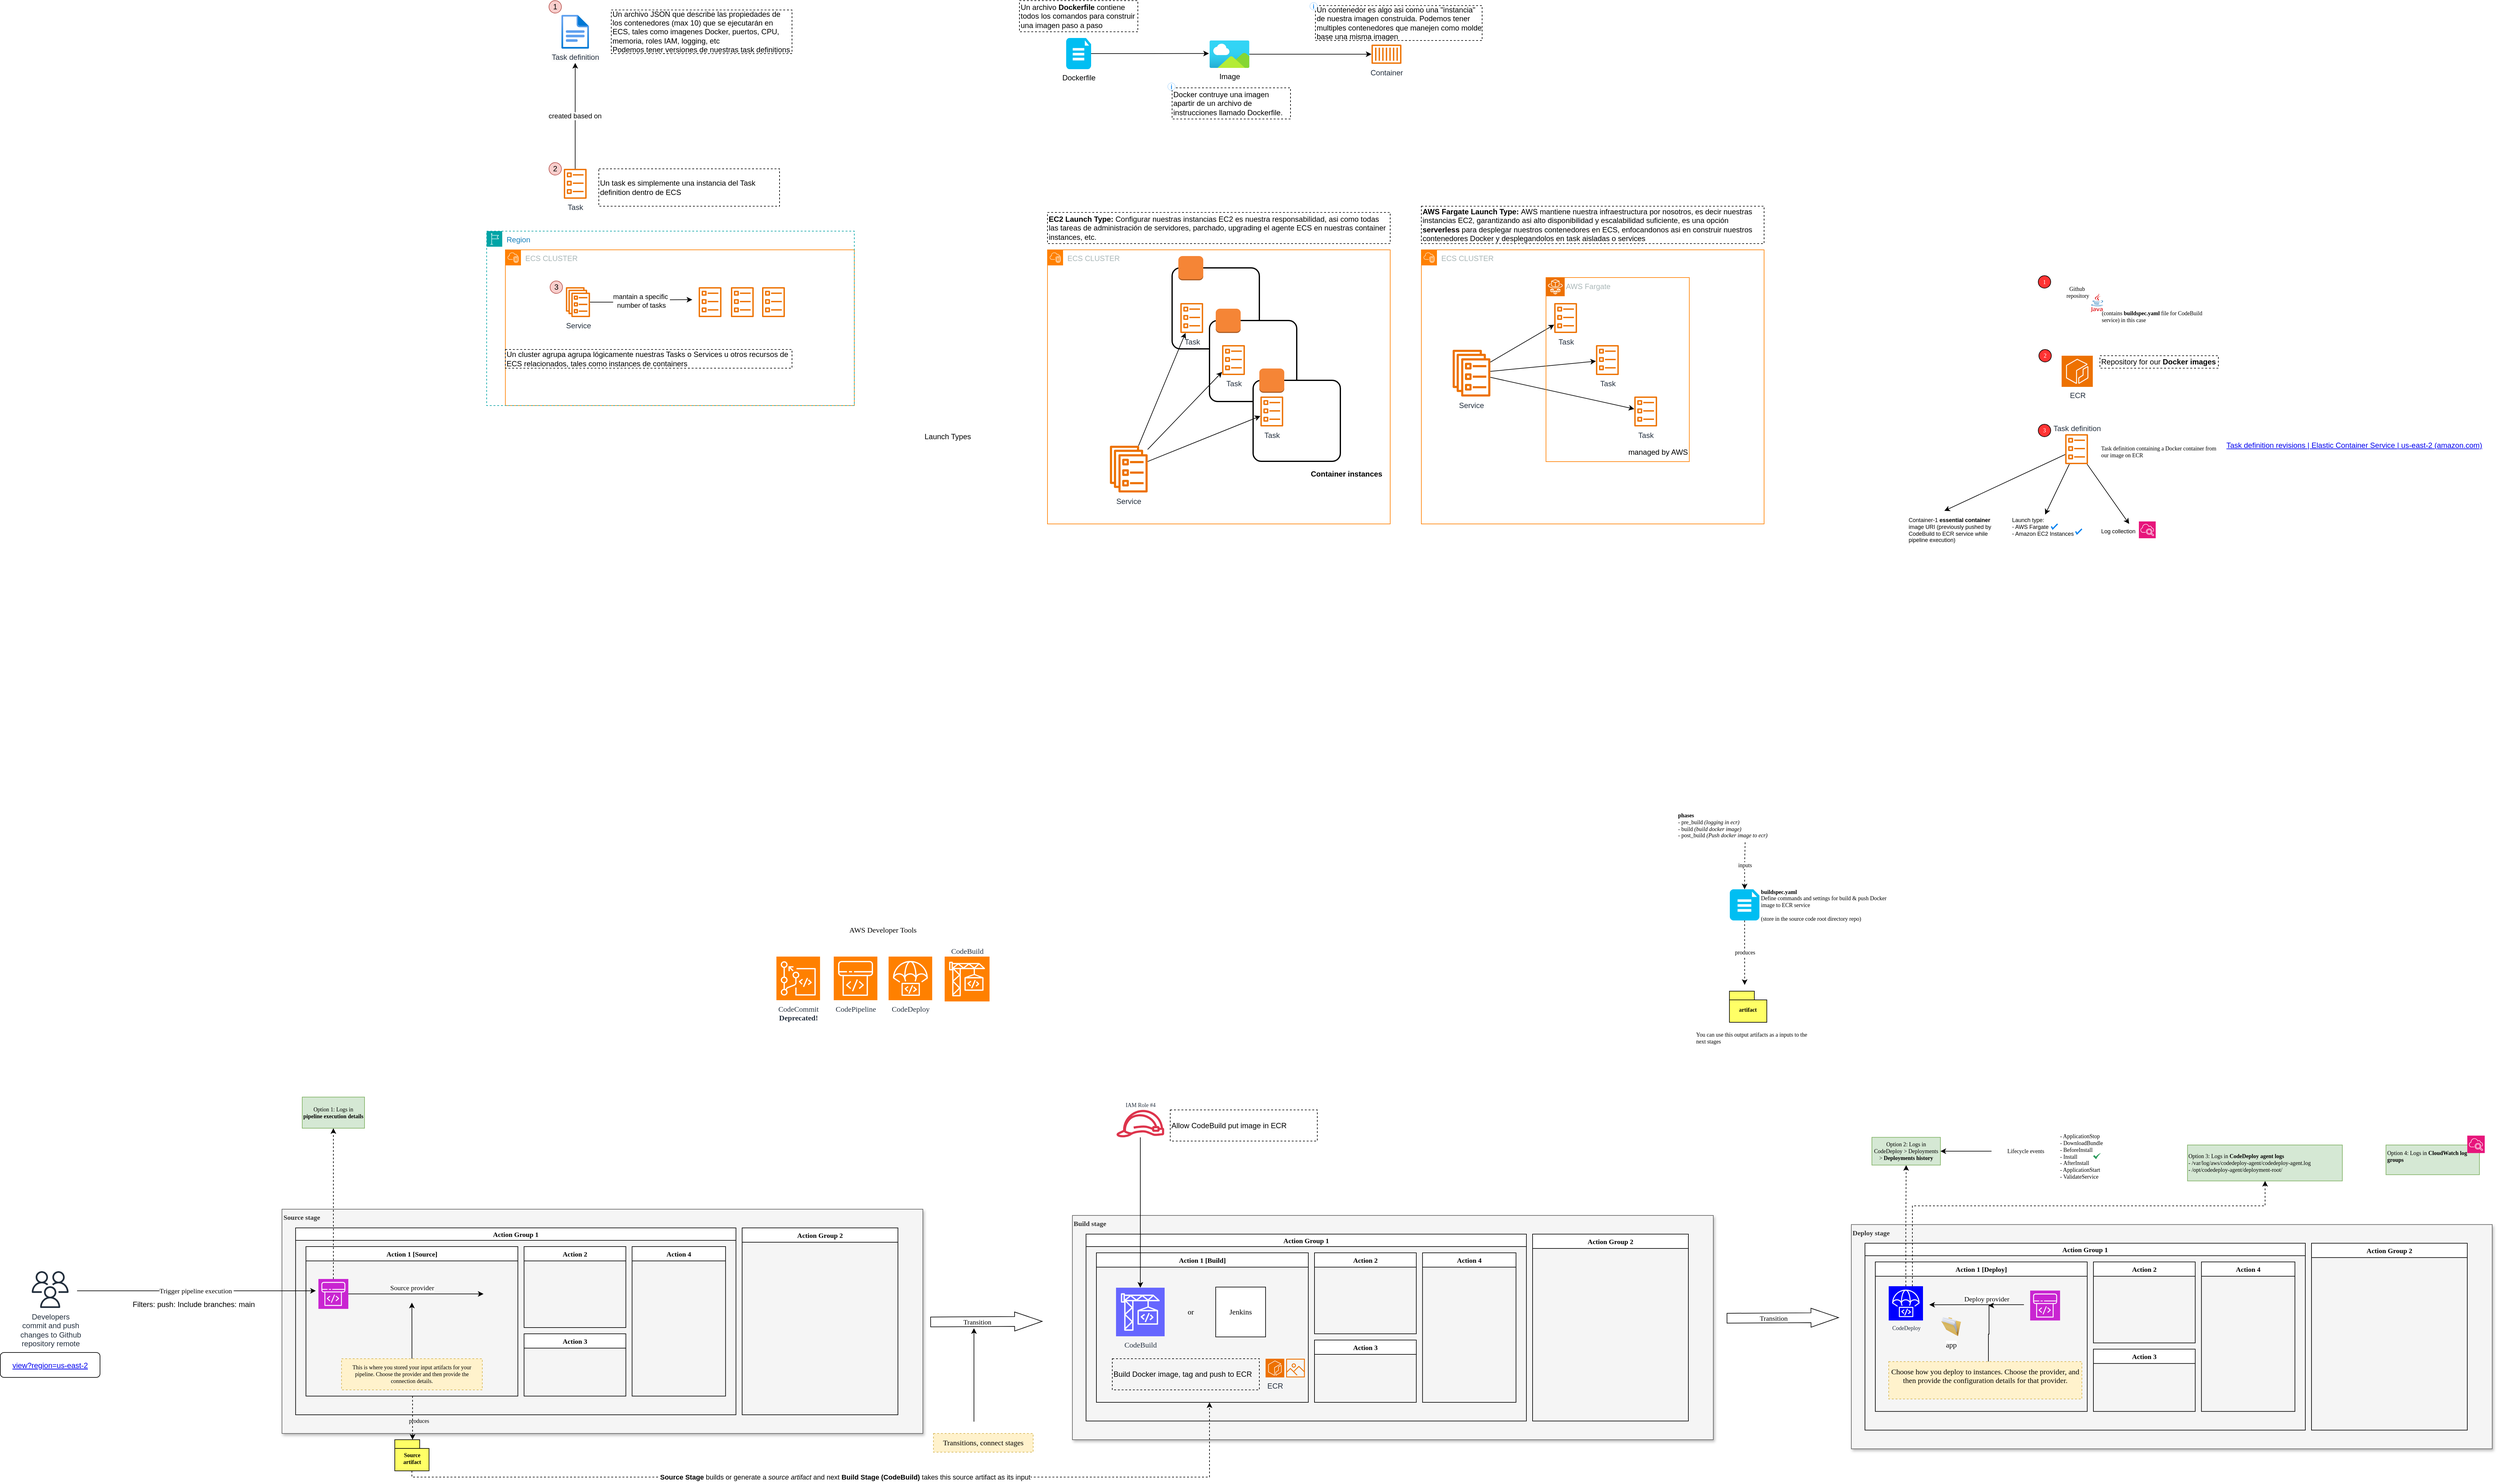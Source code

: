 <mxfile version="24.7.17">
  <diagram name="Page-1" id="g8BFMvQkJYYf2HMKxNgg">
    <mxGraphModel dx="2893" dy="771" grid="1" gridSize="10" guides="1" tooltips="1" connect="1" arrows="1" fold="1" page="1" pageScale="1" pageWidth="850" pageHeight="1100" math="0" shadow="0">
      <root>
        <mxCell id="0" />
        <mxCell id="1" parent="0" />
        <mxCell id="euQZXy2oWvaSn2GUDJ0l-6" value="created based on&amp;nbsp;" style="edgeStyle=orthogonalEdgeStyle;rounded=0;orthogonalLoop=1;jettySize=auto;html=1;" parent="1" source="euQZXy2oWvaSn2GUDJ0l-1" edge="1">
          <mxGeometry relative="1" as="geometry">
            <mxPoint x="102.11" y="140" as="targetPoint" />
          </mxGeometry>
        </mxCell>
        <mxCell id="euQZXy2oWvaSn2GUDJ0l-1" value="Task" style="sketch=0;outlineConnect=0;fontColor=#232F3E;gradientColor=none;fillColor=#ED7100;strokeColor=none;dashed=0;verticalLabelPosition=bottom;verticalAlign=top;align=center;html=1;fontSize=12;fontStyle=0;aspect=fixed;pointerEvents=1;shape=mxgraph.aws4.ecs_task;" parent="1" vertex="1">
          <mxGeometry x="83.61" y="310" width="37" height="48" as="geometry" />
        </mxCell>
        <mxCell id="euQZXy2oWvaSn2GUDJ0l-2" value="1" style="ellipse;whiteSpace=wrap;html=1;aspect=fixed;fillColor=#f8cecc;strokeColor=#b85450;" parent="1" vertex="1">
          <mxGeometry x="60" y="40" width="20" height="20" as="geometry" />
        </mxCell>
        <mxCell id="euQZXy2oWvaSn2GUDJ0l-4" value="Un archivo JSON que describe las propiedades de los contenedores (max 10) que se ejecutarán en ECS, tales como imagenes Docker, puertos, CPU, memoria, roles IAM, logging, etc&lt;div&gt;Podemos tener versiones de nuestras task definitions&lt;/div&gt;" style="text;html=1;align=left;verticalAlign=middle;whiteSpace=wrap;rounded=0;strokeColor=default;dashed=1;" parent="1" vertex="1">
          <mxGeometry x="160" y="55" width="290" height="70" as="geometry" />
        </mxCell>
        <mxCell id="euQZXy2oWvaSn2GUDJ0l-5" value="&lt;span style=&quot;color: rgb(35, 47, 62); background-color: rgb(251, 251, 251);&quot;&gt;Task definition&lt;/span&gt;" style="image;aspect=fixed;html=1;points=[];align=center;fontSize=12;image=img/lib/azure2/general/File.svg;" parent="1" vertex="1">
          <mxGeometry x="80" y="62.75" width="44.23" height="54.5" as="geometry" />
        </mxCell>
        <mxCell id="euQZXy2oWvaSn2GUDJ0l-7" value="Un task es simplemente una instancia del Task definition dentro de ECS" style="text;html=1;align=left;verticalAlign=middle;whiteSpace=wrap;rounded=0;strokeColor=default;dashed=1;" parent="1" vertex="1">
          <mxGeometry x="140" y="310" width="290" height="60" as="geometry" />
        </mxCell>
        <mxCell id="euQZXy2oWvaSn2GUDJ0l-8" value="2" style="ellipse;whiteSpace=wrap;html=1;aspect=fixed;fillColor=#f8cecc;strokeColor=#b85450;" parent="1" vertex="1">
          <mxGeometry x="60" y="300" width="20" height="20" as="geometry" />
        </mxCell>
        <mxCell id="euQZXy2oWvaSn2GUDJ0l-10" value="mantain a specific&amp;nbsp;&lt;div&gt;number of tasks&lt;/div&gt;" style="edgeStyle=orthogonalEdgeStyle;rounded=0;orthogonalLoop=1;jettySize=auto;html=1;" parent="1" source="euQZXy2oWvaSn2GUDJ0l-9" edge="1">
          <mxGeometry relative="1" as="geometry">
            <mxPoint x="290" y="520" as="targetPoint" />
          </mxGeometry>
        </mxCell>
        <mxCell id="euQZXy2oWvaSn2GUDJ0l-9" value="Service" style="sketch=0;outlineConnect=0;fontColor=#232F3E;gradientColor=none;fillColor=#ED7100;strokeColor=none;dashed=0;verticalLabelPosition=bottom;verticalAlign=top;align=center;html=1;fontSize=12;fontStyle=0;aspect=fixed;pointerEvents=1;shape=mxgraph.aws4.ecs_service;" parent="1" vertex="1">
          <mxGeometry x="87" y="500" width="39" height="48" as="geometry" />
        </mxCell>
        <mxCell id="euQZXy2oWvaSn2GUDJ0l-12" value="3" style="ellipse;whiteSpace=wrap;html=1;aspect=fixed;fillColor=#f8cecc;strokeColor=#b85450;" parent="1" vertex="1">
          <mxGeometry x="61.77" y="490" width="20" height="20" as="geometry" />
        </mxCell>
        <mxCell id="euQZXy2oWvaSn2GUDJ0l-13" value="" style="sketch=0;outlineConnect=0;fontColor=#232F3E;gradientColor=none;fillColor=#ED7100;strokeColor=none;dashed=0;verticalLabelPosition=bottom;verticalAlign=top;align=center;html=1;fontSize=12;fontStyle=0;aspect=fixed;pointerEvents=1;shape=mxgraph.aws4.ecs_task;" parent="1" vertex="1">
          <mxGeometry x="300" y="500" width="37" height="48" as="geometry" />
        </mxCell>
        <mxCell id="euQZXy2oWvaSn2GUDJ0l-14" value="" style="sketch=0;outlineConnect=0;fontColor=#232F3E;gradientColor=none;fillColor=#ED7100;strokeColor=none;dashed=0;verticalLabelPosition=bottom;verticalAlign=top;align=center;html=1;fontSize=12;fontStyle=0;aspect=fixed;pointerEvents=1;shape=mxgraph.aws4.ecs_task;" parent="1" vertex="1">
          <mxGeometry x="351.77" y="500" width="37" height="48" as="geometry" />
        </mxCell>
        <mxCell id="euQZXy2oWvaSn2GUDJ0l-15" value="" style="sketch=0;outlineConnect=0;fontColor=#232F3E;gradientColor=none;fillColor=#ED7100;strokeColor=none;dashed=0;verticalLabelPosition=bottom;verticalAlign=top;align=center;html=1;fontSize=12;fontStyle=0;aspect=fixed;pointerEvents=1;shape=mxgraph.aws4.ecs_task;" parent="1" vertex="1">
          <mxGeometry x="401.77" y="500" width="37" height="48" as="geometry" />
        </mxCell>
        <mxCell id="euQZXy2oWvaSn2GUDJ0l-16" value="ECS CLUSTER" style="points=[[0,0],[0.25,0],[0.5,0],[0.75,0],[1,0],[1,0.25],[1,0.5],[1,0.75],[1,1],[0.75,1],[0.5,1],[0.25,1],[0,1],[0,0.75],[0,0.5],[0,0.25]];outlineConnect=0;gradientColor=none;html=1;whiteSpace=wrap;fontSize=12;fontStyle=0;container=1;pointerEvents=0;collapsible=0;recursiveResize=0;shape=mxgraph.aws4.group;grIcon=mxgraph.aws4.group_vpc2;strokeColor=#FF8000;fillColor=none;verticalAlign=top;align=left;spacingLeft=30;fontColor=#AAB7B8;dashed=0;" parent="1" vertex="1">
          <mxGeometry x="-10" y="440" width="560" height="250" as="geometry" />
        </mxCell>
        <mxCell id="euQZXy2oWvaSn2GUDJ0l-18" value="Region" style="points=[[0,0],[0.25,0],[0.5,0],[0.75,0],[1,0],[1,0.25],[1,0.5],[1,0.75],[1,1],[0.75,1],[0.5,1],[0.25,1],[0,1],[0,0.75],[0,0.5],[0,0.25]];outlineConnect=0;gradientColor=none;html=1;whiteSpace=wrap;fontSize=12;fontStyle=0;container=1;pointerEvents=0;collapsible=0;recursiveResize=0;shape=mxgraph.aws4.group;grIcon=mxgraph.aws4.group_region;strokeColor=#00A4A6;fillColor=none;verticalAlign=top;align=left;spacingLeft=30;fontColor=#147EBA;dashed=1;" parent="euQZXy2oWvaSn2GUDJ0l-16" vertex="1">
          <mxGeometry x="-30" y="-30" width="590" height="280" as="geometry" />
        </mxCell>
        <mxCell id="euQZXy2oWvaSn2GUDJ0l-17" value="Un cluster agrupa agrupa lógicamente nuestras Tasks o Services u otros recursos de ECS relacionados, tales como instances de containers&amp;nbsp;" style="text;html=1;align=left;verticalAlign=middle;whiteSpace=wrap;rounded=0;strokeColor=default;dashed=1;" parent="1" vertex="1">
          <mxGeometry x="-10" y="600" width="460" height="30" as="geometry" />
        </mxCell>
        <mxCell id="euQZXy2oWvaSn2GUDJ0l-19" value="Launch Types" style="text;html=1;align=center;verticalAlign=middle;whiteSpace=wrap;rounded=0;" parent="1" vertex="1">
          <mxGeometry x="660" y="730" width="80" height="20" as="geometry" />
        </mxCell>
        <mxCell id="euQZXy2oWvaSn2GUDJ0l-22" value="ECS CLUSTER" style="points=[[0,0],[0.25,0],[0.5,0],[0.75,0],[1,0],[1,0.25],[1,0.5],[1,0.75],[1,1],[0.75,1],[0.5,1],[0.25,1],[0,1],[0,0.75],[0,0.5],[0,0.25]];outlineConnect=0;gradientColor=none;html=1;whiteSpace=wrap;fontSize=12;fontStyle=0;container=1;pointerEvents=0;collapsible=0;recursiveResize=0;shape=mxgraph.aws4.group;grIcon=mxgraph.aws4.group_vpc2;strokeColor=#FF8000;fillColor=none;verticalAlign=top;align=left;spacingLeft=30;fontColor=#AAB7B8;dashed=0;" parent="1" vertex="1">
          <mxGeometry x="860" y="440" width="550" height="440" as="geometry" />
        </mxCell>
        <mxCell id="euQZXy2oWvaSn2GUDJ0l-24" value="Service" style="sketch=0;outlineConnect=0;fontColor=#232F3E;gradientColor=none;fillColor=#ED7100;strokeColor=none;dashed=0;verticalLabelPosition=bottom;verticalAlign=top;align=center;html=1;fontSize=12;fontStyle=0;aspect=fixed;pointerEvents=1;shape=mxgraph.aws4.ecs_service;" parent="euQZXy2oWvaSn2GUDJ0l-22" vertex="1">
          <mxGeometry x="100" y="314.5" width="60.94" height="75" as="geometry" />
        </mxCell>
        <mxCell id="euQZXy2oWvaSn2GUDJ0l-25" value="" style="rounded=1;arcSize=10;dashed=0;fillColor=default;gradientColor=none;strokeWidth=2;" parent="euQZXy2oWvaSn2GUDJ0l-22" vertex="1">
          <mxGeometry x="200" y="29" width="140" height="130" as="geometry" />
        </mxCell>
        <mxCell id="euQZXy2oWvaSn2GUDJ0l-26" value="" style="dashed=0;html=1;shape=mxgraph.aws3.instance;fillColor=#F58536;gradientColor=none;dashed=0;" parent="euQZXy2oWvaSn2GUDJ0l-22" vertex="1">
          <mxGeometry x="210" y="10" width="40" height="39" as="geometry" />
        </mxCell>
        <mxCell id="euQZXy2oWvaSn2GUDJ0l-27" value="Task" style="sketch=0;outlineConnect=0;fontColor=#232F3E;gradientColor=none;fillColor=#ED7100;strokeColor=none;dashed=0;verticalLabelPosition=bottom;verticalAlign=top;align=center;html=1;fontSize=12;fontStyle=0;aspect=fixed;pointerEvents=1;shape=mxgraph.aws4.ecs_task;" parent="euQZXy2oWvaSn2GUDJ0l-22" vertex="1">
          <mxGeometry x="213" y="85.5" width="37" height="48" as="geometry" />
        </mxCell>
        <mxCell id="euQZXy2oWvaSn2GUDJ0l-35" style="rounded=0;orthogonalLoop=1;jettySize=auto;html=1;" parent="euQZXy2oWvaSn2GUDJ0l-22" source="euQZXy2oWvaSn2GUDJ0l-24" target="euQZXy2oWvaSn2GUDJ0l-27" edge="1">
          <mxGeometry relative="1" as="geometry" />
        </mxCell>
        <mxCell id="euQZXy2oWvaSn2GUDJ0l-39" value="Container instances" style="text;html=1;align=center;verticalAlign=middle;whiteSpace=wrap;rounded=0;fontStyle=1" parent="euQZXy2oWvaSn2GUDJ0l-22" vertex="1">
          <mxGeometry x="415" y="350" width="130" height="20" as="geometry" />
        </mxCell>
        <mxCell id="euQZXy2oWvaSn2GUDJ0l-29" value="" style="rounded=1;arcSize=10;dashed=0;fillColor=default;gradientColor=none;strokeWidth=2;" parent="euQZXy2oWvaSn2GUDJ0l-22" vertex="1">
          <mxGeometry x="260" y="113.5" width="140" height="130" as="geometry" />
        </mxCell>
        <mxCell id="euQZXy2oWvaSn2GUDJ0l-30" value="" style="dashed=0;html=1;shape=mxgraph.aws3.instance;fillColor=#F58536;gradientColor=none;dashed=0;" parent="euQZXy2oWvaSn2GUDJ0l-22" vertex="1">
          <mxGeometry x="270" y="94.5" width="40" height="39" as="geometry" />
        </mxCell>
        <mxCell id="euQZXy2oWvaSn2GUDJ0l-31" value="Task" style="sketch=0;outlineConnect=0;fontColor=#232F3E;gradientColor=none;fillColor=#ED7100;strokeColor=none;dashed=0;verticalLabelPosition=bottom;verticalAlign=top;align=center;html=1;fontSize=12;fontStyle=0;aspect=fixed;pointerEvents=1;shape=mxgraph.aws4.ecs_task;" parent="euQZXy2oWvaSn2GUDJ0l-22" vertex="1">
          <mxGeometry x="280" y="153" width="37" height="48" as="geometry" />
        </mxCell>
        <mxCell id="euQZXy2oWvaSn2GUDJ0l-36" style="rounded=0;orthogonalLoop=1;jettySize=auto;html=1;" parent="euQZXy2oWvaSn2GUDJ0l-22" source="euQZXy2oWvaSn2GUDJ0l-24" target="euQZXy2oWvaSn2GUDJ0l-31" edge="1">
          <mxGeometry relative="1" as="geometry" />
        </mxCell>
        <mxCell id="euQZXy2oWvaSn2GUDJ0l-32" value="" style="rounded=1;arcSize=10;dashed=0;fillColor=default;gradientColor=none;strokeWidth=2;" parent="euQZXy2oWvaSn2GUDJ0l-22" vertex="1">
          <mxGeometry x="330" y="209.5" width="140" height="130" as="geometry" />
        </mxCell>
        <mxCell id="euQZXy2oWvaSn2GUDJ0l-33" value="" style="dashed=0;html=1;shape=mxgraph.aws3.instance;fillColor=#F58536;gradientColor=none;dashed=0;" parent="euQZXy2oWvaSn2GUDJ0l-22" vertex="1">
          <mxGeometry x="340" y="190.5" width="40" height="39" as="geometry" />
        </mxCell>
        <mxCell id="euQZXy2oWvaSn2GUDJ0l-34" value="Task" style="sketch=0;outlineConnect=0;fontColor=#232F3E;gradientColor=none;fillColor=#ED7100;strokeColor=none;dashed=0;verticalLabelPosition=bottom;verticalAlign=top;align=center;html=1;fontSize=12;fontStyle=0;aspect=fixed;pointerEvents=1;shape=mxgraph.aws4.ecs_task;" parent="euQZXy2oWvaSn2GUDJ0l-22" vertex="1">
          <mxGeometry x="341.5" y="235.5" width="37" height="48" as="geometry" />
        </mxCell>
        <mxCell id="euQZXy2oWvaSn2GUDJ0l-37" style="rounded=0;orthogonalLoop=1;jettySize=auto;html=1;" parent="euQZXy2oWvaSn2GUDJ0l-22" source="euQZXy2oWvaSn2GUDJ0l-24" target="euQZXy2oWvaSn2GUDJ0l-34" edge="1">
          <mxGeometry relative="1" as="geometry" />
        </mxCell>
        <mxCell id="euQZXy2oWvaSn2GUDJ0l-38" value="&lt;b&gt;EC2 Launch Type:&lt;/b&gt; Configurar nuestras instancias EC2 es nuestra responsabilidad, asi como todas las tareas de administración de servidores, parchado, upgrading el agente ECS en nuestras container instances, etc." style="text;html=1;align=left;verticalAlign=middle;whiteSpace=wrap;rounded=0;strokeColor=default;dashed=1;" parent="1" vertex="1">
          <mxGeometry x="860" y="380" width="550" height="50" as="geometry" />
        </mxCell>
        <mxCell id="euQZXy2oWvaSn2GUDJ0l-40" value="&lt;b&gt;AWS Fargate Launch Type:&lt;/b&gt;&amp;nbsp;AWS mantiene nuestra infraestructura por nosotros, es decir nuestras instancias EC2, garantizando asi alto disponibilidad y escalabilidad suficiente, es una opción &lt;b&gt;serverless &lt;/b&gt;para desplegar nuestros contenedores en ECS, enfocandonos asi en construir nuestros contenedores Docker y desplegandolos en task aisladas o services" style="text;html=1;align=left;verticalAlign=middle;whiteSpace=wrap;rounded=0;strokeColor=default;dashed=1;" parent="1" vertex="1">
          <mxGeometry x="1460" y="370" width="550" height="60" as="geometry" />
        </mxCell>
        <mxCell id="euQZXy2oWvaSn2GUDJ0l-41" value="ECS CLUSTER" style="points=[[0,0],[0.25,0],[0.5,0],[0.75,0],[1,0],[1,0.25],[1,0.5],[1,0.75],[1,1],[0.75,1],[0.5,1],[0.25,1],[0,1],[0,0.75],[0,0.5],[0,0.25]];outlineConnect=0;gradientColor=none;html=1;whiteSpace=wrap;fontSize=12;fontStyle=0;container=1;pointerEvents=0;collapsible=0;recursiveResize=0;shape=mxgraph.aws4.group;grIcon=mxgraph.aws4.group_vpc2;strokeColor=#FF8000;fillColor=none;verticalAlign=top;align=left;spacingLeft=30;fontColor=#AAB7B8;dashed=0;" parent="1" vertex="1">
          <mxGeometry x="1460" y="440" width="550" height="440" as="geometry" />
        </mxCell>
        <mxCell id="euQZXy2oWvaSn2GUDJ0l-42" value="Service" style="sketch=0;outlineConnect=0;fontColor=#232F3E;gradientColor=none;fillColor=#ED7100;strokeColor=none;dashed=0;verticalLabelPosition=bottom;verticalAlign=top;align=center;html=1;fontSize=12;fontStyle=0;aspect=fixed;pointerEvents=1;shape=mxgraph.aws4.ecs_service;" parent="euQZXy2oWvaSn2GUDJ0l-41" vertex="1">
          <mxGeometry x="50" y="160.5" width="60.94" height="75" as="geometry" />
        </mxCell>
        <mxCell id="euQZXy2oWvaSn2GUDJ0l-45" value="Task" style="sketch=0;outlineConnect=0;fontColor=#232F3E;gradientColor=none;fillColor=#ED7100;strokeColor=none;dashed=0;verticalLabelPosition=bottom;verticalAlign=top;align=center;html=1;fontSize=12;fontStyle=0;aspect=fixed;pointerEvents=1;shape=mxgraph.aws4.ecs_task;" parent="euQZXy2oWvaSn2GUDJ0l-41" vertex="1">
          <mxGeometry x="213" y="85.5" width="37" height="48" as="geometry" />
        </mxCell>
        <mxCell id="euQZXy2oWvaSn2GUDJ0l-46" style="rounded=0;orthogonalLoop=1;jettySize=auto;html=1;" parent="euQZXy2oWvaSn2GUDJ0l-41" source="euQZXy2oWvaSn2GUDJ0l-42" target="euQZXy2oWvaSn2GUDJ0l-45" edge="1">
          <mxGeometry relative="1" as="geometry" />
        </mxCell>
        <mxCell id="euQZXy2oWvaSn2GUDJ0l-50" value="Task" style="sketch=0;outlineConnect=0;fontColor=#232F3E;gradientColor=none;fillColor=#ED7100;strokeColor=none;dashed=0;verticalLabelPosition=bottom;verticalAlign=top;align=center;html=1;fontSize=12;fontStyle=0;aspect=fixed;pointerEvents=1;shape=mxgraph.aws4.ecs_task;" parent="euQZXy2oWvaSn2GUDJ0l-41" vertex="1">
          <mxGeometry x="280" y="153" width="37" height="48" as="geometry" />
        </mxCell>
        <mxCell id="euQZXy2oWvaSn2GUDJ0l-51" style="rounded=0;orthogonalLoop=1;jettySize=auto;html=1;" parent="euQZXy2oWvaSn2GUDJ0l-41" source="euQZXy2oWvaSn2GUDJ0l-42" target="euQZXy2oWvaSn2GUDJ0l-50" edge="1">
          <mxGeometry relative="1" as="geometry" />
        </mxCell>
        <mxCell id="euQZXy2oWvaSn2GUDJ0l-54" value="Task" style="sketch=0;outlineConnect=0;fontColor=#232F3E;gradientColor=none;fillColor=#ED7100;strokeColor=none;dashed=0;verticalLabelPosition=bottom;verticalAlign=top;align=center;html=1;fontSize=12;fontStyle=0;aspect=fixed;pointerEvents=1;shape=mxgraph.aws4.ecs_task;" parent="euQZXy2oWvaSn2GUDJ0l-41" vertex="1">
          <mxGeometry x="341.5" y="235.5" width="37" height="48" as="geometry" />
        </mxCell>
        <mxCell id="euQZXy2oWvaSn2GUDJ0l-55" style="rounded=0;orthogonalLoop=1;jettySize=auto;html=1;" parent="euQZXy2oWvaSn2GUDJ0l-41" source="euQZXy2oWvaSn2GUDJ0l-42" target="euQZXy2oWvaSn2GUDJ0l-54" edge="1">
          <mxGeometry relative="1" as="geometry" />
        </mxCell>
        <mxCell id="euQZXy2oWvaSn2GUDJ0l-56" value="AWS Fargate" style="sketch=0;outlineConnect=0;gradientColor=none;html=1;whiteSpace=wrap;fontSize=12;fontStyle=0;shape=mxgraph.aws4.group;grIcon=mxgraph.aws4.group_aws_cloud;strokeColor=#FF8000;fillColor=none;verticalAlign=top;align=left;spacingLeft=30;fontColor=#AAB7B8;dashed=0;" parent="euQZXy2oWvaSn2GUDJ0l-41" vertex="1">
          <mxGeometry x="200" y="44.5" width="230" height="295.5" as="geometry" />
        </mxCell>
        <mxCell id="euQZXy2oWvaSn2GUDJ0l-57" value="" style="sketch=0;points=[[0,0,0],[0.25,0,0],[0.5,0,0],[0.75,0,0],[1,0,0],[0,1,0],[0.25,1,0],[0.5,1,0],[0.75,1,0],[1,1,0],[0,0.25,0],[0,0.5,0],[0,0.75,0],[1,0.25,0],[1,0.5,0],[1,0.75,0]];outlineConnect=0;fontColor=#232F3E;fillColor=#ED7100;strokeColor=#ffffff;dashed=0;verticalLabelPosition=bottom;verticalAlign=top;align=center;html=1;fontSize=12;fontStyle=0;aspect=fixed;shape=mxgraph.aws4.resourceIcon;resIcon=mxgraph.aws4.fargate;" parent="euQZXy2oWvaSn2GUDJ0l-41" vertex="1">
          <mxGeometry x="200" y="44.5" width="30" height="30" as="geometry" />
        </mxCell>
        <mxCell id="euQZXy2oWvaSn2GUDJ0l-58" value="managed by AWS" style="text;html=1;align=center;verticalAlign=middle;whiteSpace=wrap;rounded=0;" parent="euQZXy2oWvaSn2GUDJ0l-41" vertex="1">
          <mxGeometry x="330" y="310" width="100" height="30" as="geometry" />
        </mxCell>
        <mxCell id="euQZXy2oWvaSn2GUDJ0l-61" style="edgeStyle=orthogonalEdgeStyle;rounded=0;orthogonalLoop=1;jettySize=auto;html=1;entryX=-0.014;entryY=0.475;entryDx=0;entryDy=0;entryPerimeter=0;" parent="1" source="euQZXy2oWvaSn2GUDJ0l-60" target="euQZXy2oWvaSn2GUDJ0l-62" edge="1">
          <mxGeometry relative="1" as="geometry">
            <mxPoint x="1050" y="125" as="targetPoint" />
          </mxGeometry>
        </mxCell>
        <mxCell id="euQZXy2oWvaSn2GUDJ0l-60" value="Dockerfile" style="verticalLabelPosition=bottom;html=1;verticalAlign=top;align=center;strokeColor=none;fillColor=#00BEF2;shape=mxgraph.azure.file_2;pointerEvents=1;" parent="1" vertex="1">
          <mxGeometry x="890" y="100" width="40" height="50" as="geometry" />
        </mxCell>
        <mxCell id="euQZXy2oWvaSn2GUDJ0l-64" style="edgeStyle=orthogonalEdgeStyle;rounded=0;orthogonalLoop=1;jettySize=auto;html=1;" parent="1" source="euQZXy2oWvaSn2GUDJ0l-62" target="euQZXy2oWvaSn2GUDJ0l-63" edge="1">
          <mxGeometry relative="1" as="geometry" />
        </mxCell>
        <mxCell id="euQZXy2oWvaSn2GUDJ0l-62" value="Image" style="image;aspect=fixed;html=1;points=[];align=center;fontSize=12;image=img/lib/azure2/general/Image.svg;" parent="1" vertex="1">
          <mxGeometry x="1120" y="104" width="64" height="44" as="geometry" />
        </mxCell>
        <mxCell id="euQZXy2oWvaSn2GUDJ0l-63" value="Container" style="sketch=0;outlineConnect=0;fontColor=#232F3E;gradientColor=none;fillColor=#ED7100;strokeColor=none;dashed=0;verticalLabelPosition=bottom;verticalAlign=top;align=center;html=1;fontSize=12;fontStyle=0;aspect=fixed;pointerEvents=1;shape=mxgraph.aws4.container_1;" parent="1" vertex="1">
          <mxGeometry x="1380" y="110.5" width="48" height="31" as="geometry" />
        </mxCell>
        <mxCell id="euQZXy2oWvaSn2GUDJ0l-65" value="&lt;span&gt;Docker contruye una imagen apartir de un archivo de instrucciones llamado Dockerfile.&lt;/span&gt;" style="text;html=1;align=left;verticalAlign=middle;whiteSpace=wrap;rounded=0;strokeColor=default;dashed=1;fontStyle=0" parent="1" vertex="1">
          <mxGeometry x="1060" y="180" width="190" height="50" as="geometry" />
        </mxCell>
        <mxCell id="euQZXy2oWvaSn2GUDJ0l-66" value="Un archivo &lt;b&gt;Dockerfile &lt;/b&gt;contiene todos los comandos para construir una imagen paso a paso" style="text;html=1;align=left;verticalAlign=middle;whiteSpace=wrap;rounded=0;strokeColor=default;dashed=1;fontStyle=0" parent="1" vertex="1">
          <mxGeometry x="815" y="40" width="190" height="50" as="geometry" />
        </mxCell>
        <mxCell id="euQZXy2oWvaSn2GUDJ0l-67" value="" style="html=1;verticalLabelPosition=bottom;labelBackgroundColor=#ffffff;verticalAlign=top;shadow=0;dashed=0;strokeWidth=2;shape=mxgraph.ios7.misc.info;strokeColor=#0080f0;sketch=0;" parent="1" vertex="1">
          <mxGeometry x="1053" y="172" width="12" height="12" as="geometry" />
        </mxCell>
        <mxCell id="euQZXy2oWvaSn2GUDJ0l-68" value="&lt;span&gt;Un contenedor es algo asi como una &quot;instancia&quot; de nuestra imagen construida. Podemos tener multiples contenedores que manejen como molde base una misma imagen&lt;/span&gt;" style="text;html=1;align=left;verticalAlign=middle;whiteSpace=wrap;rounded=0;strokeColor=default;dashed=1;fontStyle=0" parent="1" vertex="1">
          <mxGeometry x="1290" y="48" width="267.5" height="56" as="geometry" />
        </mxCell>
        <mxCell id="euQZXy2oWvaSn2GUDJ0l-69" value="" style="html=1;verticalLabelPosition=bottom;labelBackgroundColor=#ffffff;verticalAlign=top;shadow=0;dashed=0;strokeWidth=2;shape=mxgraph.ios7.misc.info;strokeColor=#0080f0;sketch=0;" parent="1" vertex="1">
          <mxGeometry x="1281" y="43" width="12" height="12" as="geometry" />
        </mxCell>
        <mxCell id="hOGlAYSt-k7kGsrkHxPk-1" value="ECR" style="sketch=0;points=[[0,0,0],[0.25,0,0],[0.5,0,0],[0.75,0,0],[1,0,0],[0,1,0],[0.25,1,0],[0.5,1,0],[0.75,1,0],[1,1,0],[0,0.25,0],[0,0.5,0],[0,0.75,0],[1,0.25,0],[1,0.5,0],[1,0.75,0]];outlineConnect=0;fontColor=#232F3E;fillColor=#ED7100;strokeColor=#ffffff;dashed=0;verticalLabelPosition=bottom;verticalAlign=top;align=center;html=1;fontSize=12;fontStyle=0;aspect=fixed;shape=mxgraph.aws4.resourceIcon;resIcon=mxgraph.aws4.ecr;" parent="1" vertex="1">
          <mxGeometry x="2487.5" y="610" width="50" height="50" as="geometry" />
        </mxCell>
        <mxCell id="hOGlAYSt-k7kGsrkHxPk-2" value="Repository for our &lt;b&gt;Docker images&lt;/b&gt;" style="text;html=1;align=left;verticalAlign=middle;whiteSpace=wrap;rounded=0;strokeColor=default;dashed=1;fontStyle=0" parent="1" vertex="1">
          <mxGeometry x="2549" y="610" width="190" height="20" as="geometry" />
        </mxCell>
        <mxCell id="hOGlAYSt-k7kGsrkHxPk-3" value="&lt;b style=&quot;font-size: 11px;&quot;&gt;Source stage&lt;/b&gt;" style="rounded=0;whiteSpace=wrap;html=1;fillColor=#f5f5f5;verticalAlign=top;align=left;shadow=1;fontColor=#333333;strokeColor=#666666;fontFamily=Roboto Mono;fontSource=https%3A%2F%2Ffonts.googleapis.com%2Fcss%3Ffamily%3DRoboto%2BMono;fontSize=11;" parent="1" vertex="1">
          <mxGeometry x="-368.5" y="1980" width="1028.5" height="360" as="geometry" />
        </mxCell>
        <mxCell id="hOGlAYSt-k7kGsrkHxPk-4" value="Transition" style="shape=flexArrow;endArrow=classic;html=1;rounded=0;endWidth=13.684;endSize=14.414;width=15.789;fontFamily=Roboto Mono;fontSource=https%3A%2F%2Ffonts.googleapis.com%2Fcss%3Ffamily%3DRoboto%2BMono;" parent="1" edge="1">
          <mxGeometry x="-0.167" width="50" height="50" relative="1" as="geometry">
            <mxPoint x="672" y="2161" as="sourcePoint" />
            <mxPoint x="852" y="2160" as="targetPoint" />
            <mxPoint as="offset" />
          </mxGeometry>
        </mxCell>
        <mxCell id="hOGlAYSt-k7kGsrkHxPk-5" style="edgeStyle=orthogonalEdgeStyle;rounded=0;orthogonalLoop=1;jettySize=auto;html=1;fontFamily=Roboto Mono;fontSource=https%3A%2F%2Ffonts.googleapis.com%2Fcss%3Ffamily%3DRoboto%2BMono;" parent="1" edge="1">
          <mxGeometry relative="1" as="geometry">
            <mxPoint x="742" y="2171" as="targetPoint" />
            <mxPoint x="742" y="2321" as="sourcePoint" />
          </mxGeometry>
        </mxCell>
        <mxCell id="hOGlAYSt-k7kGsrkHxPk-6" value="&lt;div&gt;Transitions, connect stages&lt;/div&gt;" style="text;html=1;align=center;verticalAlign=middle;whiteSpace=wrap;rounded=0;strokeColor=#d6b656;dashed=1;fillColor=#fff2cc;fontFamily=Roboto Mono;fontSource=https%3A%2F%2Ffonts.googleapis.com%2Fcss%3Ffamily%3DRoboto%2BMono;" parent="1" vertex="1">
          <mxGeometry x="677" y="2340" width="160" height="30" as="geometry" />
        </mxCell>
        <mxCell id="hOGlAYSt-k7kGsrkHxPk-7" value="Trigger pipeline execution&amp;nbsp;" style="edgeStyle=orthogonalEdgeStyle;rounded=0;orthogonalLoop=1;jettySize=auto;html=1;fontFamily=Roboto Mono;fontSource=https%3A%2F%2Ffonts.googleapis.com%2Fcss%3Ffamily%3DRoboto%2BMono;" parent="1" edge="1">
          <mxGeometry relative="1" as="geometry">
            <mxPoint x="-697.307" y="2111" as="sourcePoint" />
            <mxPoint x="-314.114" y="2110.957" as="targetPoint" />
          </mxGeometry>
        </mxCell>
        <mxCell id="hOGlAYSt-k7kGsrkHxPk-8" value="Action Group 1" style="swimlane;startSize=20;fontFamily=Roboto Mono;fontSource=https%3A%2F%2Ffonts.googleapis.com%2Fcss%3Ffamily%3DRoboto%2BMono;fontSize=11;" parent="1" vertex="1">
          <mxGeometry x="-346.62" y="2010" width="706.7" height="300" as="geometry">
            <mxRectangle x="340" y="-110" width="50" height="40" as="alternateBounds" />
          </mxGeometry>
        </mxCell>
        <mxCell id="hOGlAYSt-k7kGsrkHxPk-9" value="Action 1 [Source]" style="swimlane;startSize=23;fontFamily=Roboto Mono;fontSource=https%3A%2F%2Ffonts.googleapis.com%2Fcss%3Ffamily%3DRoboto%2BMono;fontSize=11;" parent="hOGlAYSt-k7kGsrkHxPk-8" vertex="1">
          <mxGeometry x="16.62" y="30" width="340.08" height="240" as="geometry">
            <mxRectangle x="-170" y="-320" width="70" height="30" as="alternateBounds" />
          </mxGeometry>
        </mxCell>
        <mxCell id="hOGlAYSt-k7kGsrkHxPk-10" style="edgeStyle=orthogonalEdgeStyle;rounded=0;orthogonalLoop=1;jettySize=auto;html=1;fontFamily=Roboto Mono;fontSource=https%3A%2F%2Ffonts.googleapis.com%2Fcss%3Ffamily%3DRoboto%2BMono;fontSize=11;" parent="hOGlAYSt-k7kGsrkHxPk-9" source="hOGlAYSt-k7kGsrkHxPk-11" edge="1">
          <mxGeometry relative="1" as="geometry">
            <mxPoint x="170" y="90" as="targetPoint" />
          </mxGeometry>
        </mxCell>
        <mxCell id="hOGlAYSt-k7kGsrkHxPk-11" value="This is where you stored your input artifacts for your pipeline. Choose the provider and then provide the connection details." style="text;html=1;align=center;verticalAlign=middle;whiteSpace=wrap;rounded=0;strokeColor=#d6b656;dashed=1;fillColor=#fff2cc;fontFamily=Roboto Mono;fontSource=https%3A%2F%2Ffonts.googleapis.com%2Fcss%3Ffamily%3DRoboto%2BMono;fontSize=9;" parent="hOGlAYSt-k7kGsrkHxPk-9" vertex="1">
          <mxGeometry x="57.06" y="180" width="225.96" height="50" as="geometry" />
        </mxCell>
        <mxCell id="hOGlAYSt-k7kGsrkHxPk-12" value="" style="sketch=0;points=[[0,0,0],[0.25,0,0],[0.5,0,0],[0.75,0,0],[1,0,0],[0,1,0],[0.25,1,0],[0.5,1,0],[0.75,1,0],[1,1,0],[0,0.25,0],[0,0.5,0],[0,0.75,0],[1,0.25,0],[1,0.5,0],[1,0.75,0]];outlineConnect=0;fontColor=#232F3E;fillColor=#C925D1;strokeColor=#ffffff;dashed=0;verticalLabelPosition=bottom;verticalAlign=top;align=center;html=1;fontSize=11;fontStyle=0;aspect=fixed;shape=mxgraph.aws4.resourceIcon;resIcon=mxgraph.aws4.codepipeline;fontFamily=Roboto Mono;fontSource=https%3A%2F%2Ffonts.googleapis.com%2Fcss%3Ffamily%3DRoboto%2BMono;" parent="hOGlAYSt-k7kGsrkHxPk-9" vertex="1">
          <mxGeometry x="20" y="52" width="48" height="48" as="geometry" />
        </mxCell>
        <mxCell id="hOGlAYSt-k7kGsrkHxPk-13" value="Action 2" style="swimlane;startSize=23;fontFamily=Roboto Mono;fontSource=https%3A%2F%2Ffonts.googleapis.com%2Fcss%3Ffamily%3DRoboto%2BMono;fontSize=11;" parent="hOGlAYSt-k7kGsrkHxPk-8" vertex="1">
          <mxGeometry x="366.62" y="30" width="163.38" height="130" as="geometry">
            <mxRectangle x="-170" y="-320" width="70" height="30" as="alternateBounds" />
          </mxGeometry>
        </mxCell>
        <mxCell id="hOGlAYSt-k7kGsrkHxPk-14" value="Action 3" style="swimlane;startSize=23;fontFamily=Roboto Mono;fontSource=https%3A%2F%2Ffonts.googleapis.com%2Fcss%3Ffamily%3DRoboto%2BMono;fontSize=11;" parent="hOGlAYSt-k7kGsrkHxPk-8" vertex="1">
          <mxGeometry x="366.62" y="170" width="163.38" height="100" as="geometry">
            <mxRectangle x="-170" y="-320" width="70" height="30" as="alternateBounds" />
          </mxGeometry>
        </mxCell>
        <mxCell id="hOGlAYSt-k7kGsrkHxPk-15" value="Action 4" style="swimlane;startSize=23;fontFamily=Roboto Mono;fontSource=https%3A%2F%2Ffonts.googleapis.com%2Fcss%3Ffamily%3DRoboto%2BMono;fontSize=11;" parent="hOGlAYSt-k7kGsrkHxPk-8" vertex="1">
          <mxGeometry x="540" y="30" width="150" height="240" as="geometry">
            <mxRectangle x="-170" y="-320" width="70" height="30" as="alternateBounds" />
          </mxGeometry>
        </mxCell>
        <mxCell id="hOGlAYSt-k7kGsrkHxPk-16" value="Action Group 2" style="swimlane;startSize=23;fontFamily=Roboto Mono;fontSource=https%3A%2F%2Ffonts.googleapis.com%2Fcss%3Ffamily%3DRoboto%2BMono;fontSize=11;" parent="1" vertex="1">
          <mxGeometry x="370" y="2010" width="250" height="300" as="geometry" />
        </mxCell>
        <mxCell id="hOGlAYSt-k7kGsrkHxPk-17" value="&lt;b style=&quot;font-size: 11px;&quot;&gt;Deploy stage&lt;/b&gt;" style="rounded=0;whiteSpace=wrap;html=1;fillColor=#f5f5f5;verticalAlign=top;align=left;shadow=1;fontColor=#333333;strokeColor=#666666;fontFamily=Roboto Mono;fontSource=https%3A%2F%2Ffonts.googleapis.com%2Fcss%3Ffamily%3DRoboto%2BMono;fontSize=11;" parent="1" vertex="1">
          <mxGeometry x="2150" y="2004.63" width="1028.5" height="360" as="geometry" />
        </mxCell>
        <mxCell id="hOGlAYSt-k7kGsrkHxPk-18" value="Action Group 1" style="swimlane;startSize=20;fontFamily=Roboto Mono;fontSource=https%3A%2F%2Ffonts.googleapis.com%2Fcss%3Ffamily%3DRoboto%2BMono;fontSize=11;" parent="1" vertex="1">
          <mxGeometry x="2171.88" y="2034.63" width="706.7" height="300" as="geometry">
            <mxRectangle x="2761.88" y="-340" width="50" height="40" as="alternateBounds" />
          </mxGeometry>
        </mxCell>
        <mxCell id="hOGlAYSt-k7kGsrkHxPk-19" value="Action 1 [Deploy]" style="swimlane;startSize=23;fontFamily=Roboto Mono;fontSource=https%3A%2F%2Ffonts.googleapis.com%2Fcss%3Ffamily%3DRoboto%2BMono;fontSize=11;" parent="hOGlAYSt-k7kGsrkHxPk-18" vertex="1">
          <mxGeometry x="16.62" y="30" width="340.08" height="240" as="geometry">
            <mxRectangle x="16.62" y="30" width="70" height="30" as="alternateBounds" />
          </mxGeometry>
        </mxCell>
        <mxCell id="hOGlAYSt-k7kGsrkHxPk-20" value="CodeDeploy" style="sketch=0;points=[[0,0,0],[0.25,0,0],[0.5,0,0],[0.75,0,0],[1,0,0],[0,1,0],[0.25,1,0],[0.5,1,0],[0.75,1,0],[1,1,0],[0,0.25,0],[0,0.5,0],[0,0.75,0],[1,0.25,0],[1,0.5,0],[1,0.75,0]];outlineConnect=0;fontColor=#232F3E;fillColor=#0000FF;strokeColor=#ffffff;dashed=0;verticalLabelPosition=bottom;verticalAlign=top;align=center;html=1;fontSize=9;fontStyle=0;aspect=fixed;shape=mxgraph.aws4.resourceIcon;resIcon=mxgraph.aws4.codedeploy;fontFamily=Roboto Mono;fontSource=https%3A%2F%2Ffonts.googleapis.com%2Fcss%3Ffamily%3DRoboto%2BMono;" parent="hOGlAYSt-k7kGsrkHxPk-19" vertex="1">
          <mxGeometry x="21.5" y="39" width="55" height="55" as="geometry" />
        </mxCell>
        <mxCell id="hOGlAYSt-k7kGsrkHxPk-21" value="Action 2" style="swimlane;startSize=23;fontFamily=Roboto Mono;fontSource=https%3A%2F%2Ffonts.googleapis.com%2Fcss%3Ffamily%3DRoboto%2BMono;fontSize=11;" parent="hOGlAYSt-k7kGsrkHxPk-18" vertex="1">
          <mxGeometry x="366.62" y="30" width="163.38" height="130" as="geometry">
            <mxRectangle x="-170" y="-320" width="70" height="30" as="alternateBounds" />
          </mxGeometry>
        </mxCell>
        <mxCell id="hOGlAYSt-k7kGsrkHxPk-22" value="Action 3" style="swimlane;startSize=23;fontFamily=Roboto Mono;fontSource=https%3A%2F%2Ffonts.googleapis.com%2Fcss%3Ffamily%3DRoboto%2BMono;fontSize=11;" parent="hOGlAYSt-k7kGsrkHxPk-18" vertex="1">
          <mxGeometry x="366.62" y="170" width="163.38" height="100" as="geometry">
            <mxRectangle x="-170" y="-320" width="70" height="30" as="alternateBounds" />
          </mxGeometry>
        </mxCell>
        <mxCell id="hOGlAYSt-k7kGsrkHxPk-23" value="Action 4" style="swimlane;startSize=23;fontFamily=Roboto Mono;fontSource=https%3A%2F%2Ffonts.googleapis.com%2Fcss%3Ffamily%3DRoboto%2BMono;fontSize=11;" parent="hOGlAYSt-k7kGsrkHxPk-18" vertex="1">
          <mxGeometry x="540" y="30" width="150" height="240" as="geometry">
            <mxRectangle x="-170" y="-320" width="70" height="30" as="alternateBounds" />
          </mxGeometry>
        </mxCell>
        <mxCell id="hOGlAYSt-k7kGsrkHxPk-24" value="Action Group 2" style="swimlane;startSize=23;fontFamily=Roboto Mono;fontSource=https%3A%2F%2Ffonts.googleapis.com%2Fcss%3Ffamily%3DRoboto%2BMono;fontSize=11;" parent="1" vertex="1">
          <mxGeometry x="2888.5" y="2034.63" width="250" height="300" as="geometry" />
        </mxCell>
        <mxCell id="hOGlAYSt-k7kGsrkHxPk-25" value="Deploy provider" style="edgeStyle=orthogonalEdgeStyle;rounded=0;orthogonalLoop=1;jettySize=auto;html=1;fontFamily=Roboto Mono;fontSource=https%3A%2F%2Ffonts.googleapis.com%2Fcss%3Ffamily%3DRoboto%2BMono;" parent="1" edge="1">
          <mxGeometry x="-0.21" y="-9" relative="1" as="geometry">
            <mxPoint x="2427.01" y="2133.29" as="sourcePoint" />
            <mxPoint x="2275.084" y="2133.324" as="targetPoint" />
            <mxPoint as="offset" />
          </mxGeometry>
        </mxCell>
        <mxCell id="hOGlAYSt-k7kGsrkHxPk-26" value="" style="sketch=0;points=[[0,0,0],[0.25,0,0],[0.5,0,0],[0.75,0,0],[1,0,0],[0,1,0],[0.25,1,0],[0.5,1,0],[0.75,1,0],[1,1,0],[0,0.25,0],[0,0.5,0],[0,0.75,0],[1,0.25,0],[1,0.5,0],[1,0.75,0]];outlineConnect=0;fontColor=#232F3E;fillColor=#C925D1;strokeColor=#ffffff;dashed=0;verticalLabelPosition=bottom;verticalAlign=top;align=center;html=1;fontSize=12;fontStyle=0;aspect=fixed;shape=mxgraph.aws4.resourceIcon;resIcon=mxgraph.aws4.codepipeline;fontFamily=Roboto Mono;fontSource=https%3A%2F%2Ffonts.googleapis.com%2Fcss%3Ffamily%3DRoboto%2BMono;" parent="1" vertex="1">
          <mxGeometry x="2437" y="2110.63" width="48" height="48" as="geometry" />
        </mxCell>
        <mxCell id="hOGlAYSt-k7kGsrkHxPk-27" style="edgeStyle=orthogonalEdgeStyle;rounded=0;orthogonalLoop=1;jettySize=auto;html=1;fontFamily=Roboto Mono;fontSource=https%3A%2F%2Ffonts.googleapis.com%2Fcss%3Ffamily%3DRoboto%2BMono;" parent="1" source="hOGlAYSt-k7kGsrkHxPk-28" edge="1">
          <mxGeometry relative="1" as="geometry">
            <mxPoint x="2370" y="2134.63" as="targetPoint" />
            <Array as="points">
              <mxPoint x="2370" y="2180.63" />
              <mxPoint x="2371" y="2180.63" />
              <mxPoint x="2371" y="2134.63" />
            </Array>
          </mxGeometry>
        </mxCell>
        <mxCell id="hOGlAYSt-k7kGsrkHxPk-28" value="&lt;div&gt;Choose how you deploy to instances. Choose the provider, and then provide the configuration details for that provider.&lt;/div&gt;&lt;div&gt;&lt;br&gt;&lt;/div&gt;" style="text;html=1;align=center;verticalAlign=middle;whiteSpace=wrap;rounded=0;strokeColor=#d6b656;dashed=1;fillColor=#fff2cc;fontFamily=Roboto Mono;fontSource=https%3A%2F%2Ffonts.googleapis.com%2Fcss%3Ffamily%3DRoboto%2BMono;" parent="1" vertex="1">
          <mxGeometry x="2210" y="2224.63" width="310" height="60" as="geometry" />
        </mxCell>
        <mxCell id="hOGlAYSt-k7kGsrkHxPk-29" value="app" style="image;html=1;image=img/lib/clip_art/general/Full_Folder_128x128.png;fontFamily=Roboto Mono;fontSource=https%3A%2F%2Ffonts.googleapis.com%2Fcss%3Ffamily%3DRoboto%2BMono;" parent="1" vertex="1">
          <mxGeometry x="2290" y="2152.76" width="40" height="31" as="geometry" />
        </mxCell>
        <mxCell id="hOGlAYSt-k7kGsrkHxPk-30" value="CodeBuild" style="sketch=0;points=[[0,0,0],[0.25,0,0],[0.5,0,0],[0.75,0,0],[1,0,0],[0,1,0],[0.25,1,0],[0.5,1,0],[0.75,1,0],[1,1,0],[0,0.25,0],[0,0.5,0],[0,0.75,0],[1,0.25,0],[1,0.5,0],[1,0.75,0]];outlineConnect=0;fontColor=#232F3E;fillColor=#FF8000;strokeColor=#ffffff;dashed=0;verticalLabelPosition=top;verticalAlign=bottom;align=center;html=1;fontSize=12;fontStyle=0;aspect=fixed;shape=mxgraph.aws4.resourceIcon;resIcon=mxgraph.aws4.codebuild;fontFamily=Roboto Mono;fontSource=https%3A%2F%2Ffonts.googleapis.com%2Fcss%3Ffamily%3DRoboto%2BMono;horizontal=1;labelPosition=center;" parent="1" vertex="1">
          <mxGeometry x="695" y="1574.5" width="72" height="72" as="geometry" />
        </mxCell>
        <mxCell id="hOGlAYSt-k7kGsrkHxPk-31" value="CodeCommit&lt;div&gt;&lt;b&gt;Deprecated!&lt;/b&gt;&lt;/div&gt;" style="sketch=0;points=[[0,0,0],[0.25,0,0],[0.5,0,0],[0.75,0,0],[1,0,0],[0,1,0],[0.25,1,0],[0.5,1,0],[0.75,1,0],[1,1,0],[0,0.25,0],[0,0.5,0],[0,0.75,0],[1,0.25,0],[1,0.5,0],[1,0.75,0]];outlineConnect=0;fontColor=#232F3E;fillColor=#FF8000;strokeColor=#ffffff;dashed=0;verticalLabelPosition=bottom;verticalAlign=top;align=center;html=1;fontSize=12;fontStyle=0;aspect=fixed;shape=mxgraph.aws4.resourceIcon;resIcon=mxgraph.aws4.codecommit;fontFamily=Roboto Mono;fontSource=https%3A%2F%2Ffonts.googleapis.com%2Fcss%3Ffamily%3DRoboto%2BMono;" parent="1" vertex="1">
          <mxGeometry x="425" y="1574.5" width="70" height="70" as="geometry" />
        </mxCell>
        <mxCell id="hOGlAYSt-k7kGsrkHxPk-32" value="CodeDeploy" style="sketch=0;points=[[0,0,0],[0.25,0,0],[0.5,0,0],[0.75,0,0],[1,0,0],[0,1,0],[0.25,1,0],[0.5,1,0],[0.75,1,0],[1,1,0],[0,0.25,0],[0,0.5,0],[0,0.75,0],[1,0.25,0],[1,0.5,0],[1,0.75,0]];outlineConnect=0;fontColor=#232F3E;fillColor=#FF8000;strokeColor=#ffffff;dashed=0;verticalLabelPosition=bottom;verticalAlign=top;align=center;html=1;fontSize=12;fontStyle=0;aspect=fixed;shape=mxgraph.aws4.resourceIcon;resIcon=mxgraph.aws4.codedeploy;fontFamily=Roboto Mono;fontSource=https%3A%2F%2Ffonts.googleapis.com%2Fcss%3Ffamily%3DRoboto%2BMono;" parent="1" vertex="1">
          <mxGeometry x="605" y="1574.5" width="70" height="70" as="geometry" />
        </mxCell>
        <mxCell id="hOGlAYSt-k7kGsrkHxPk-33" value="CodePipeline" style="sketch=0;points=[[0,0,0],[0.25,0,0],[0.5,0,0],[0.75,0,0],[1,0,0],[0,1,0],[0.25,1,0],[0.5,1,0],[0.75,1,0],[1,1,0],[0,0.25,0],[0,0.5,0],[0,0.75,0],[1,0.25,0],[1,0.5,0],[1,0.75,0]];outlineConnect=0;fontColor=#232F3E;fillColor=#FF8000;strokeColor=#ffffff;dashed=0;verticalLabelPosition=bottom;verticalAlign=top;align=center;html=1;fontSize=12;fontStyle=0;aspect=fixed;shape=mxgraph.aws4.resourceIcon;resIcon=mxgraph.aws4.codepipeline;fontFamily=Roboto Mono;fontSource=https%3A%2F%2Ffonts.googleapis.com%2Fcss%3Ffamily%3DRoboto%2BMono;" parent="1" vertex="1">
          <mxGeometry x="517" y="1574.5" width="70" height="70" as="geometry" />
        </mxCell>
        <mxCell id="hOGlAYSt-k7kGsrkHxPk-34" value="AWS Developer Tools" style="text;html=1;align=center;verticalAlign=middle;whiteSpace=wrap;rounded=0;fontFamily=Roboto Mono;fontSource=https%3A%2F%2Ffonts.googleapis.com%2Fcss%3Ffamily%3DRoboto%2BMono;" parent="1" vertex="1">
          <mxGeometry x="457" y="1516.5" width="278" height="30" as="geometry" />
        </mxCell>
        <mxCell id="hOGlAYSt-k7kGsrkHxPk-35" value="" style="shape=image;html=1;verticalAlign=bottom;verticalLabelPosition=top;labelBackgroundColor=none;imageAspect=0;aspect=fixed;image=https://cdn1.iconfinder.com/data/icons/picons-social/57/github_rounded-128.png;labelPosition=center;align=center;fontFamily=Roboto Mono;fontSource=https%3A%2F%2Ffonts.googleapis.com%2Fcss%3Ffamily%3DRoboto%2BMono;fontSize=9;" parent="1" vertex="1">
          <mxGeometry x="-45" y="2093.5" width="45" height="45" as="geometry" />
        </mxCell>
        <mxCell id="hOGlAYSt-k7kGsrkHxPk-36" value="Developers&lt;div&gt;commit and push&lt;/div&gt;&lt;div&gt;changes to Github&lt;/div&gt;&lt;div&gt;repository remote&lt;/div&gt;" style="sketch=0;outlineConnect=0;fontColor=#232F3E;gradientColor=none;fillColor=#232F3D;strokeColor=none;dashed=0;verticalLabelPosition=bottom;verticalAlign=top;align=center;html=1;fontSize=12;fontStyle=0;aspect=fixed;pointerEvents=1;shape=mxgraph.aws4.users;" parent="1" vertex="1">
          <mxGeometry x="-770" y="2079.5" width="59" height="59" as="geometry" />
        </mxCell>
        <mxCell id="hOGlAYSt-k7kGsrkHxPk-37" value="Source provider" style="edgeStyle=orthogonalEdgeStyle;rounded=0;orthogonalLoop=1;jettySize=auto;html=1;exitX=1;exitY=0.5;exitDx=0;exitDy=0;exitPerimeter=0;fontFamily=Roboto Mono;fontSource=https%3A%2F%2Ffonts.googleapis.com%2Fcss%3Ffamily%3DRoboto%2BMono;fontSize=11;entryX=0;entryY=0.5;entryDx=0;entryDy=0;" parent="1" source="hOGlAYSt-k7kGsrkHxPk-12" target="hOGlAYSt-k7kGsrkHxPk-35" edge="1">
          <mxGeometry x="-0.066" y="10" relative="1" as="geometry">
            <mxPoint x="-261.92" y="2112" as="targetPoint" />
            <mxPoint x="-71.92" y="2112" as="sourcePoint" />
            <mxPoint as="offset" />
          </mxGeometry>
        </mxCell>
        <mxCell id="hOGlAYSt-k7kGsrkHxPk-38" value="Filters: push: Include branches: main" style="text;html=1;align=left;verticalAlign=middle;whiteSpace=wrap;rounded=0;dashed=1;strokeColor=none;" parent="1" vertex="1">
          <mxGeometry x="-610" y="2127.63" width="200" height="10.87" as="geometry" />
        </mxCell>
        <mxCell id="hOGlAYSt-k7kGsrkHxPk-39" style="edgeStyle=orthogonalEdgeStyle;rounded=0;orthogonalLoop=1;jettySize=auto;html=1;dashed=1;exitX=0.5;exitY=0;exitDx=0;exitDy=0;exitPerimeter=0;" parent="1" source="hOGlAYSt-k7kGsrkHxPk-20" target="hOGlAYSt-k7kGsrkHxPk-48" edge="1">
          <mxGeometry relative="1" as="geometry">
            <mxPoint x="2238.04" y="2094.13" as="sourcePoint" />
          </mxGeometry>
        </mxCell>
        <mxCell id="hOGlAYSt-k7kGsrkHxPk-40" value="inputs" style="edgeStyle=orthogonalEdgeStyle;rounded=0;orthogonalLoop=1;jettySize=auto;html=1;dashed=1;startArrow=classic;startFill=1;endArrow=none;endFill=0;fontFamily=Roboto Mono;fontSource=https%3A%2F%2Ffonts.googleapis.com%2Fcss%3Ffamily%3DRoboto%2BMono;fontSize=9;" parent="1" source="hOGlAYSt-k7kGsrkHxPk-42" target="hOGlAYSt-k7kGsrkHxPk-43" edge="1">
          <mxGeometry relative="1" as="geometry" />
        </mxCell>
        <mxCell id="hOGlAYSt-k7kGsrkHxPk-41" value="produces" style="edgeStyle=orthogonalEdgeStyle;rounded=0;orthogonalLoop=1;jettySize=auto;html=1;dashed=1;fontFamily=Roboto Mono;fontSource=https%3A%2F%2Ffonts.googleapis.com%2Fcss%3Ffamily%3DRoboto%2BMono;fontSize=9;" parent="1" source="hOGlAYSt-k7kGsrkHxPk-42" edge="1">
          <mxGeometry relative="1" as="geometry">
            <mxPoint x="1978.842" y="1620" as="targetPoint" />
          </mxGeometry>
        </mxCell>
        <mxCell id="hOGlAYSt-k7kGsrkHxPk-42" value="&lt;b style=&quot;font-size: 9px;&quot;&gt;buildspec.yaml&lt;/b&gt;&lt;div style=&quot;font-size: 9px;&quot;&gt;Define commands and settings for build &amp;amp; push Docker&lt;/div&gt;&lt;div style=&quot;font-size: 9px;&quot;&gt;&lt;span style=&quot;background-color: initial;&quot;&gt;image to ECR service&lt;/span&gt;&lt;/div&gt;&lt;div style=&quot;font-size: 9px;&quot;&gt;&amp;nbsp;&lt;/div&gt;&lt;div style=&quot;font-size: 9px;&quot;&gt;(store in the source code root directory repo)&lt;/div&gt;" style="verticalLabelPosition=middle;html=1;verticalAlign=middle;align=left;strokeColor=none;fillColor=#00BEF2;shape=mxgraph.azure.file_2;pointerEvents=1;labelPosition=right;fontFamily=Roboto Mono;fontSource=https%3A%2F%2Ffonts.googleapis.com%2Fcss%3Ffamily%3DRoboto%2BMono;fontSize=9;" parent="1" vertex="1">
          <mxGeometry x="1955" y="1466.5" width="47.5" height="50" as="geometry" />
        </mxCell>
        <mxCell id="hOGlAYSt-k7kGsrkHxPk-43" value="&lt;div style=&quot;font-size: 9px;&quot;&gt;&lt;b&gt;phases&lt;/b&gt;&lt;/div&gt;- pre_build &lt;i&gt;(logging in ecr)&lt;/i&gt;&lt;div&gt;- build &lt;i&gt;(build docker image)&lt;/i&gt;&lt;/div&gt;&lt;div&gt;- post_build &lt;i&gt;(Push docker image to ecr)&lt;/i&gt;&lt;/div&gt;" style="text;html=1;align=left;verticalAlign=middle;whiteSpace=wrap;rounded=0;fontFamily=Roboto Mono;fontSource=https%3A%2F%2Ffonts.googleapis.com%2Fcss%3Ffamily%3DRoboto%2BMono;fontSize=9;" parent="1" vertex="1">
          <mxGeometry x="1870.18" y="1340" width="218.94" height="48.5" as="geometry" />
        </mxCell>
        <mxCell id="hOGlAYSt-k7kGsrkHxPk-44" value="&lt;div&gt;&lt;span style=&quot;background-color: initial;&quot;&gt;artifact&lt;/span&gt;&lt;br&gt;&lt;/div&gt;" style="shape=folder;fontStyle=1;spacingTop=10;tabWidth=40;tabHeight=14;tabPosition=left;html=1;whiteSpace=wrap;fillColor=#FFFF66;fontFamily=Roboto Mono;fontSource=https%3A%2F%2Ffonts.googleapis.com%2Fcss%3Ffamily%3DRoboto%2BMono;fontSize=9;" parent="1" vertex="1">
          <mxGeometry x="1954.38" y="1630" width="60" height="50" as="geometry" />
        </mxCell>
        <mxCell id="hOGlAYSt-k7kGsrkHxPk-45" value="You can use this output artifacts as a inputs to the next stages" style="text;html=1;align=left;verticalAlign=middle;whiteSpace=wrap;rounded=0;fontFamily=Roboto Mono;fontSource=https%3A%2F%2Ffonts.googleapis.com%2Fcss%3Ffamily%3DRoboto%2BMono;fontSize=9;" parent="1" vertex="1">
          <mxGeometry x="1898.5" y="1690" width="190.62" height="30" as="geometry" />
        </mxCell>
        <mxCell id="hOGlAYSt-k7kGsrkHxPk-46" value="Option 1: Logs in&lt;div style=&quot;font-size: 9px;&quot;&gt;&lt;b&gt;pipeline execution details&lt;/b&gt;&lt;/div&gt;" style="text;html=1;align=center;verticalAlign=middle;whiteSpace=wrap;rounded=0;fontSize=9;fontFamily=Roboto Mono;fontSource=https%3A%2F%2Ffonts.googleapis.com%2Fcss%3Ffamily%3DRoboto%2BMono;fillColor=#d5e8d4;strokeColor=#82b366;" parent="1" vertex="1">
          <mxGeometry x="-336" y="1800" width="100" height="50" as="geometry" />
        </mxCell>
        <mxCell id="hOGlAYSt-k7kGsrkHxPk-47" style="edgeStyle=orthogonalEdgeStyle;rounded=0;orthogonalLoop=1;jettySize=auto;html=1;entryX=0.5;entryY=1;entryDx=0;entryDy=0;dashed=1;" parent="1" source="hOGlAYSt-k7kGsrkHxPk-12" target="hOGlAYSt-k7kGsrkHxPk-46" edge="1">
          <mxGeometry relative="1" as="geometry" />
        </mxCell>
        <mxCell id="hOGlAYSt-k7kGsrkHxPk-48" value="Option 2: Logs in&lt;div style=&quot;font-size: 9px;&quot;&gt;CodeDeploy &amp;gt; Deployments &amp;gt; &lt;b&gt;Deployments history&lt;/b&gt;&lt;/div&gt;" style="text;html=1;align=center;verticalAlign=middle;whiteSpace=wrap;rounded=0;fontSize=9;fontFamily=Roboto Mono;fontSource=https%3A%2F%2Ffonts.googleapis.com%2Fcss%3Ffamily%3DRoboto%2BMono;fillColor=#d5e8d4;strokeColor=#82b366;" parent="1" vertex="1">
          <mxGeometry x="2183" y="1864.63" width="110" height="44.57" as="geometry" />
        </mxCell>
        <mxCell id="hOGlAYSt-k7kGsrkHxPk-50" value="produces" style="edgeStyle=orthogonalEdgeStyle;rounded=0;orthogonalLoop=1;jettySize=auto;html=1;exitX=0.5;exitY=1;exitDx=0;exitDy=0;dashed=1;labelBackgroundColor=none;fontSize=9;fontFamily=Roboto Mono;fontSource=https%3A%2F%2Ffonts.googleapis.com%2Fcss%3Ffamily%3DRoboto%2BMono;" parent="1" edge="1">
          <mxGeometry x="0.143" y="10" relative="1" as="geometry">
            <mxPoint x="-158.96" y="2280" as="sourcePoint" />
            <mxPoint x="-158.96" y="2350" as="targetPoint" />
            <Array as="points" />
            <mxPoint as="offset" />
          </mxGeometry>
        </mxCell>
        <mxCell id="hOGlAYSt-k7kGsrkHxPk-51" value="&lt;div&gt;Source&lt;/div&gt;artifact" style="shape=folder;fontStyle=1;spacingTop=10;tabWidth=40;tabHeight=14;tabPosition=left;html=1;whiteSpace=wrap;fillColor=#FFFF66;fontFamily=Roboto Mono;fontSource=https%3A%2F%2Ffonts.googleapis.com%2Fcss%3Ffamily%3DRoboto%2BMono;fontSize=9;" parent="1" vertex="1">
          <mxGeometry x="-187.46" y="2350" width="55" height="50" as="geometry" />
        </mxCell>
        <mxCell id="hOGlAYSt-k7kGsrkHxPk-53" style="edgeStyle=orthogonalEdgeStyle;rounded=0;orthogonalLoop=1;jettySize=auto;html=1;entryX=1;entryY=0.5;entryDx=0;entryDy=0;" parent="1" source="hOGlAYSt-k7kGsrkHxPk-54" target="hOGlAYSt-k7kGsrkHxPk-48" edge="1">
          <mxGeometry relative="1" as="geometry" />
        </mxCell>
        <mxCell id="hOGlAYSt-k7kGsrkHxPk-54" value="Lifecycle events" style="text;html=1;align=center;verticalAlign=middle;whiteSpace=wrap;rounded=0;fontSize=9;fontFamily=Roboto Mono;fontSource=https%3A%2F%2Ffonts.googleapis.com%2Fcss%3Ffamily%3DRoboto%2BMono;" parent="1" vertex="1">
          <mxGeometry x="2375" y="1876.92" width="110" height="20" as="geometry" />
        </mxCell>
        <mxCell id="hOGlAYSt-k7kGsrkHxPk-55" value="&lt;div style=&quot;font-size: 9px;&quot;&gt;&lt;br&gt;&lt;/div&gt;- ApplicationStop&lt;div style=&quot;font-size: 9px;&quot;&gt;- DownloadBundle&lt;/div&gt;&lt;div style=&quot;font-size: 9px;&quot;&gt;- BeforeInstall&lt;/div&gt;&lt;div style=&quot;font-size: 9px;&quot;&gt;- Install&lt;/div&gt;&lt;div style=&quot;font-size: 9px;&quot;&gt;-&amp;nbsp;AfterInstall&lt;/div&gt;&lt;div style=&quot;font-size: 9px;&quot;&gt;- ApplicationStart&lt;/div&gt;&lt;div style=&quot;font-size: 9px;&quot;&gt;- ValidateService&lt;/div&gt;" style="text;html=1;align=left;verticalAlign=middle;whiteSpace=wrap;rounded=0;fontFamily=Roboto Mono;fontSource=https%3A%2F%2Ffonts.googleapis.com%2Fcss%3Ffamily%3DRoboto%2BMono;fontSize=9;" parent="1" vertex="1">
          <mxGeometry x="2483" y="1840" width="135.37" height="99.25" as="geometry" />
        </mxCell>
        <mxCell id="hOGlAYSt-k7kGsrkHxPk-56" value="" style="sketch=0;html=1;aspect=fixed;strokeColor=none;shadow=0;align=center;fillColor=#2D9C5E;verticalAlign=top;labelPosition=center;verticalLabelPosition=bottom;shape=mxgraph.gcp2.check" parent="1" vertex="1">
          <mxGeometry x="2538" y="1889.92" width="12.5" height="10" as="geometry" />
        </mxCell>
        <mxCell id="hOGlAYSt-k7kGsrkHxPk-57" value="Option 3: Logs in&amp;nbsp;&lt;b&gt;CodeDeploy agent logs&lt;/b&gt;&amp;nbsp;&lt;div&gt;&lt;div style=&quot;&quot;&gt;&lt;span style=&quot;background-color: initial;&quot;&gt;-&amp;nbsp;&lt;/span&gt;&lt;span style=&quot;background-color: initial;&quot;&gt;/var/log/aws/codedeploy-agent/codedeploy-agent.log&lt;/span&gt;&lt;/div&gt;&lt;div style=&quot;&quot;&gt;&lt;span style=&quot;background-color: initial;&quot;&gt;-&amp;nbsp;&lt;/span&gt;&lt;span style=&quot;background-color: initial;&quot;&gt;/opt/codedeploy-agent/deployment-root/&lt;/span&gt;&lt;/div&gt;&lt;/div&gt;" style="text;html=1;align=left;verticalAlign=middle;whiteSpace=wrap;rounded=0;fontSize=9;fontFamily=Roboto Mono;fontSource=https%3A%2F%2Ffonts.googleapis.com%2Fcss%3Ffamily%3DRoboto%2BMono;fillColor=#d5e8d4;strokeColor=#82b366;" parent="1" vertex="1">
          <mxGeometry x="2689.47" y="1876.92" width="248.53" height="57.71" as="geometry" />
        </mxCell>
        <mxCell id="hOGlAYSt-k7kGsrkHxPk-58" style="edgeStyle=orthogonalEdgeStyle;rounded=0;orthogonalLoop=1;jettySize=auto;html=1;dashed=1;" parent="1" source="hOGlAYSt-k7kGsrkHxPk-20" target="hOGlAYSt-k7kGsrkHxPk-57" edge="1">
          <mxGeometry relative="1" as="geometry">
            <Array as="points">
              <mxPoint x="2248" y="1974.63" />
              <mxPoint x="2814" y="1974.63" />
            </Array>
          </mxGeometry>
        </mxCell>
        <mxCell id="hOGlAYSt-k7kGsrkHxPk-59" value="Option 4: Logs in&amp;nbsp;&lt;b&gt;CloudWatch log groups&lt;/b&gt;&amp;nbsp;&lt;div&gt;&lt;div style=&quot;&quot;&gt;&lt;br&gt;&lt;/div&gt;&lt;/div&gt;" style="text;html=1;align=left;verticalAlign=middle;whiteSpace=wrap;rounded=0;fontSize=9;fontFamily=Roboto Mono;fontSource=https%3A%2F%2Ffonts.googleapis.com%2Fcss%3Ffamily%3DRoboto%2BMono;fillColor=#d5e8d4;strokeColor=#82b366;" parent="1" vertex="1">
          <mxGeometry x="3008" y="1876.92" width="150" height="47.71" as="geometry" />
        </mxCell>
        <mxCell id="hOGlAYSt-k7kGsrkHxPk-60" value="" style="sketch=0;points=[[0,0,0],[0.25,0,0],[0.5,0,0],[0.75,0,0],[1,0,0],[0,1,0],[0.25,1,0],[0.5,1,0],[0.75,1,0],[1,1,0],[0,0.25,0],[0,0.5,0],[0,0.75,0],[1,0.25,0],[1,0.5,0],[1,0.75,0]];points=[[0,0,0],[0.25,0,0],[0.5,0,0],[0.75,0,0],[1,0,0],[0,1,0],[0.25,1,0],[0.5,1,0],[0.75,1,0],[1,1,0],[0,0.25,0],[0,0.5,0],[0,0.75,0],[1,0.25,0],[1,0.5,0],[1,0.75,0]];outlineConnect=0;fontColor=#232F3E;fillColor=#E7157B;strokeColor=#ffffff;dashed=0;verticalLabelPosition=bottom;verticalAlign=top;align=center;html=1;fontSize=12;fontStyle=0;aspect=fixed;shape=mxgraph.aws4.resourceIcon;resIcon=mxgraph.aws4.cloudwatch_2;" parent="1" vertex="1">
          <mxGeometry x="3138.5" y="1861.92" width="28" height="28" as="geometry" />
        </mxCell>
        <UserObject label="view?region=us-east-2" linkTarget="_blank" link="https://us-east-2.console.aws.amazon.com/codesuite/codepipeline/pipelines/PipelineJavaSprintBootProject/view?region=us-east-2" id="iKDkMnKNhIJfKvMyN3Ng-1">
          <mxCell style="fontColor=#0000EE;fontStyle=4;rounded=1;overflow=hidden;spacing=10;" vertex="1" parent="1">
            <mxGeometry x="-820.5" y="2210" width="160" height="40" as="geometry" />
          </mxCell>
        </UserObject>
        <mxCell id="iKDkMnKNhIJfKvMyN3Ng-4" value="&lt;b style=&quot;font-size: 11px;&quot;&gt;Build stage&lt;/b&gt;" style="rounded=0;whiteSpace=wrap;html=1;fillColor=#f5f5f5;verticalAlign=top;align=left;shadow=1;fontColor=#333333;strokeColor=#666666;fontFamily=Roboto Mono;fontSource=https%3A%2F%2Ffonts.googleapis.com%2Fcss%3Ffamily%3DRoboto%2BMono;fontSize=11;" vertex="1" parent="1">
          <mxGeometry x="900" y="1990" width="1028.5" height="360" as="geometry" />
        </mxCell>
        <mxCell id="iKDkMnKNhIJfKvMyN3Ng-5" value="Action Group 1" style="swimlane;startSize=20;fontFamily=Roboto Mono;fontSource=https%3A%2F%2Ffonts.googleapis.com%2Fcss%3Ffamily%3DRoboto%2BMono;fontSize=11;" vertex="1" parent="1">
          <mxGeometry x="921.88" y="2020" width="706.7" height="300" as="geometry">
            <mxRectangle x="340" y="-110" width="50" height="40" as="alternateBounds" />
          </mxGeometry>
        </mxCell>
        <mxCell id="iKDkMnKNhIJfKvMyN3Ng-6" value="Action 1 [Build]" style="swimlane;startSize=23;fontFamily=Roboto Mono;fontSource=https%3A%2F%2Ffonts.googleapis.com%2Fcss%3Ffamily%3DRoboto%2BMono;fontSize=11;" vertex="1" parent="iKDkMnKNhIJfKvMyN3Ng-5">
          <mxGeometry x="16.62" y="30" width="340.08" height="240" as="geometry">
            <mxRectangle x="-170" y="-320" width="70" height="30" as="alternateBounds" />
          </mxGeometry>
        </mxCell>
        <mxCell id="iKDkMnKNhIJfKvMyN3Ng-7" value="CodeBuild" style="sketch=0;points=[[0,0,0],[0.25,0,0],[0.5,0,0],[0.75,0,0],[1,0,0],[0,1,0],[0.25,1,0],[0.5,1,0],[0.75,1,0],[1,1,0],[0,0.25,0],[0,0.5,0],[0,0.75,0],[1,0.25,0],[1,0.5,0],[1,0.75,0]];outlineConnect=0;fontColor=#232F3E;fillColor=#6666FF;strokeColor=#ffffff;dashed=0;verticalLabelPosition=bottom;verticalAlign=top;align=center;html=1;fontSize=12;fontStyle=0;aspect=fixed;shape=mxgraph.aws4.resourceIcon;resIcon=mxgraph.aws4.codebuild;fontFamily=Roboto Mono;fontSource=https%3A%2F%2Ffonts.googleapis.com%2Fcss%3Ffamily%3DRoboto%2BMono;" vertex="1" parent="iKDkMnKNhIJfKvMyN3Ng-6">
          <mxGeometry x="31.5" y="56" width="78" height="78" as="geometry" />
        </mxCell>
        <mxCell id="iKDkMnKNhIJfKvMyN3Ng-8" value="or" style="text;html=1;align=center;verticalAlign=middle;whiteSpace=wrap;rounded=0;fontFamily=Roboto Mono;fontSource=https%3A%2F%2Ffonts.googleapis.com%2Fcss%3Ffamily%3DRoboto%2BMono;" vertex="1" parent="iKDkMnKNhIJfKvMyN3Ng-6">
          <mxGeometry x="121.5" y="80" width="60" height="30" as="geometry" />
        </mxCell>
        <mxCell id="iKDkMnKNhIJfKvMyN3Ng-9" value="Jenkins" style="whiteSpace=wrap;html=1;aspect=fixed;fontFamily=Roboto Mono;fontSource=https%3A%2F%2Ffonts.googleapis.com%2Fcss%3Ffamily%3DRoboto%2BMono;" vertex="1" parent="iKDkMnKNhIJfKvMyN3Ng-6">
          <mxGeometry x="191.5" y="55" width="80" height="80" as="geometry" />
        </mxCell>
        <mxCell id="iKDkMnKNhIJfKvMyN3Ng-28" value="ECR" style="sketch=0;points=[[0,0,0],[0.25,0,0],[0.5,0,0],[0.75,0,0],[1,0,0],[0,1,0],[0.25,1,0],[0.5,1,0],[0.75,1,0],[1,1,0],[0,0.25,0],[0,0.5,0],[0,0.75,0],[1,0.25,0],[1,0.5,0],[1,0.75,0]];outlineConnect=0;fontColor=#232F3E;fillColor=#ED7100;strokeColor=#ffffff;dashed=0;verticalLabelPosition=bottom;verticalAlign=top;align=center;html=1;fontSize=12;fontStyle=0;aspect=fixed;shape=mxgraph.aws4.resourceIcon;resIcon=mxgraph.aws4.ecr;" vertex="1" parent="iKDkMnKNhIJfKvMyN3Ng-6">
          <mxGeometry x="271.5" y="170" width="30" height="30" as="geometry" />
        </mxCell>
        <mxCell id="iKDkMnKNhIJfKvMyN3Ng-10" value="Action 2" style="swimlane;startSize=23;fontFamily=Roboto Mono;fontSource=https%3A%2F%2Ffonts.googleapis.com%2Fcss%3Ffamily%3DRoboto%2BMono;fontSize=11;" vertex="1" parent="iKDkMnKNhIJfKvMyN3Ng-5">
          <mxGeometry x="366.62" y="30" width="163.38" height="130" as="geometry">
            <mxRectangle x="-170" y="-320" width="70" height="30" as="alternateBounds" />
          </mxGeometry>
        </mxCell>
        <mxCell id="iKDkMnKNhIJfKvMyN3Ng-11" value="Action 3" style="swimlane;startSize=23;fontFamily=Roboto Mono;fontSource=https%3A%2F%2Ffonts.googleapis.com%2Fcss%3Ffamily%3DRoboto%2BMono;fontSize=11;" vertex="1" parent="iKDkMnKNhIJfKvMyN3Ng-5">
          <mxGeometry x="366.62" y="170" width="163.38" height="100" as="geometry">
            <mxRectangle x="-170" y="-320" width="70" height="30" as="alternateBounds" />
          </mxGeometry>
        </mxCell>
        <mxCell id="iKDkMnKNhIJfKvMyN3Ng-12" value="Action 4" style="swimlane;startSize=23;fontFamily=Roboto Mono;fontSource=https%3A%2F%2Ffonts.googleapis.com%2Fcss%3Ffamily%3DRoboto%2BMono;fontSize=11;" vertex="1" parent="iKDkMnKNhIJfKvMyN3Ng-5">
          <mxGeometry x="540" y="30" width="150" height="240" as="geometry">
            <mxRectangle x="-170" y="-320" width="70" height="30" as="alternateBounds" />
          </mxGeometry>
        </mxCell>
        <mxCell id="iKDkMnKNhIJfKvMyN3Ng-13" value="Action Group 2" style="swimlane;startSize=23;fontFamily=Roboto Mono;fontSource=https%3A%2F%2Ffonts.googleapis.com%2Fcss%3Ffamily%3DRoboto%2BMono;fontSize=11;" vertex="1" parent="1">
          <mxGeometry x="1638.5" y="2020" width="250" height="300" as="geometry" />
        </mxCell>
        <mxCell id="hOGlAYSt-k7kGsrkHxPk-49" value="&lt;b&gt;Source Stage &lt;/b&gt;builds or generate a &lt;i&gt;source artifact&lt;/i&gt; and next &lt;b&gt;Build&lt;/b&gt;&amp;nbsp;&lt;b&gt;Stage (CodeBuild) &lt;/b&gt;takes this source artifact as its input" style="edgeStyle=orthogonalEdgeStyle;rounded=0;orthogonalLoop=1;jettySize=auto;html=1;exitX=0.5;exitY=1;exitDx=0;exitDy=0;dashed=1;" parent="1" source="hOGlAYSt-k7kGsrkHxPk-51" edge="1">
          <mxGeometry relative="1" as="geometry">
            <mxPoint x="-160.0" y="2390" as="sourcePoint" />
            <mxPoint x="1120" y="2290" as="targetPoint" />
            <Array as="points">
              <mxPoint x="-160" y="2410" />
              <mxPoint x="1120" y="2410" />
            </Array>
          </mxGeometry>
        </mxCell>
        <mxCell id="iKDkMnKNhIJfKvMyN3Ng-14" value="Transition" style="shape=flexArrow;endArrow=classic;html=1;rounded=0;endWidth=13.684;endSize=14.414;width=15.789;fontFamily=Roboto Mono;fontSource=https%3A%2F%2Ffonts.googleapis.com%2Fcss%3Ffamily%3DRoboto%2BMono;" edge="1" parent="1">
          <mxGeometry x="-0.167" width="50" height="50" relative="1" as="geometry">
            <mxPoint x="1950" y="2154.96" as="sourcePoint" />
            <mxPoint x="2130" y="2153.96" as="targetPoint" />
            <mxPoint as="offset" />
          </mxGeometry>
        </mxCell>
        <mxCell id="iKDkMnKNhIJfKvMyN3Ng-15" value="&lt;span style=&quot;background-color: initial;&quot;&gt;(contains &lt;b&gt;build&lt;/b&gt;&lt;/span&gt;&lt;b style=&quot;background-color: initial;&quot;&gt;spec.yaml&amp;nbsp;&lt;/b&gt;&lt;span style=&quot;background-color: initial;&quot;&gt;file for CodeBuild service) in this case&amp;nbsp;&lt;/span&gt;" style="text;html=1;align=left;verticalAlign=middle;whiteSpace=wrap;rounded=0;fontSize=9;fontFamily=Roboto Mono;fontSource=https%3A%2F%2Ffonts.googleapis.com%2Fcss%3Ffamily%3DRoboto%2BMono;" vertex="1" parent="1">
          <mxGeometry x="2550" y="526.5" width="190" height="40" as="geometry" />
        </mxCell>
        <mxCell id="iKDkMnKNhIJfKvMyN3Ng-16" value="Github&amp;nbsp;&lt;div style=&quot;font-size: 9px;&quot;&gt;repository&lt;/div&gt;" style="shape=image;html=1;verticalAlign=bottom;verticalLabelPosition=top;labelBackgroundColor=none;imageAspect=0;aspect=fixed;image=https://cdn1.iconfinder.com/data/icons/picons-social/57/github_rounded-128.png;labelPosition=center;align=center;fontFamily=Roboto Mono;fontSource=https%3A%2F%2Ffonts.googleapis.com%2Fcss%3Ffamily%3DRoboto%2BMono;fontSize=9;" vertex="1" parent="1">
          <mxGeometry x="2490" y="521.5" width="45" height="45" as="geometry" />
        </mxCell>
        <mxCell id="iKDkMnKNhIJfKvMyN3Ng-17" value="1" style="ellipse;whiteSpace=wrap;html=1;aspect=fixed;fillColor=#FF3333;fontColor=#FFFFFF;fontSize=9;fontFamily=Roboto Mono;fontSource=https%3A%2F%2Ffonts.googleapis.com%2Fcss%3Ffamily%3DRoboto%2BMono;" vertex="1" parent="1">
          <mxGeometry x="2450" y="481.5" width="20" height="20" as="geometry" />
        </mxCell>
        <mxCell id="iKDkMnKNhIJfKvMyN3Ng-19" value="" style="dashed=0;outlineConnect=0;html=1;align=center;labelPosition=center;verticalLabelPosition=bottom;verticalAlign=top;shape=mxgraph.weblogos.java" vertex="1" parent="1">
          <mxGeometry x="2534.25" y="510" width="20" height="30" as="geometry" />
        </mxCell>
        <mxCell id="iKDkMnKNhIJfKvMyN3Ng-21" style="edgeStyle=orthogonalEdgeStyle;rounded=0;orthogonalLoop=1;jettySize=auto;html=1;" edge="1" parent="1" source="iKDkMnKNhIJfKvMyN3Ng-20" target="iKDkMnKNhIJfKvMyN3Ng-7">
          <mxGeometry relative="1" as="geometry" />
        </mxCell>
        <mxCell id="iKDkMnKNhIJfKvMyN3Ng-20" value="IAM Role #4" style="sketch=0;outlineConnect=0;fontColor=#232F3E;gradientColor=none;fillColor=#DD344C;strokeColor=none;dashed=0;verticalLabelPosition=top;verticalAlign=bottom;align=center;html=1;fontSize=9;fontStyle=0;aspect=fixed;pointerEvents=1;shape=mxgraph.aws4.role;labelPosition=center;fontFamily=Roboto Mono;fontSource=https%3A%2F%2Ffonts.googleapis.com%2Fcss%3Ffamily%3DRoboto%2BMono;" vertex="1" parent="1">
          <mxGeometry x="970" y="1820.63" width="78" height="44" as="geometry" />
        </mxCell>
        <mxCell id="iKDkMnKNhIJfKvMyN3Ng-22" value="Build Docker image, tag and push to ECR&amp;nbsp;" style="text;html=1;align=left;verticalAlign=middle;whiteSpace=wrap;rounded=0;strokeColor=default;dashed=1;fontStyle=0" vertex="1" parent="1">
          <mxGeometry x="964" y="2220" width="236" height="50" as="geometry" />
        </mxCell>
        <mxCell id="iKDkMnKNhIJfKvMyN3Ng-23" value="Allow CodeBuild put image in ECR" style="text;html=1;align=left;verticalAlign=middle;whiteSpace=wrap;rounded=0;strokeColor=default;dashed=1;fontStyle=0" vertex="1" parent="1">
          <mxGeometry x="1057" y="1820.63" width="236" height="50" as="geometry" />
        </mxCell>
        <mxCell id="iKDkMnKNhIJfKvMyN3Ng-33" style="rounded=0;orthogonalLoop=1;jettySize=auto;html=1;entryX=0.5;entryY=0;entryDx=0;entryDy=0;" edge="1" parent="1" source="iKDkMnKNhIJfKvMyN3Ng-24" target="iKDkMnKNhIJfKvMyN3Ng-32">
          <mxGeometry relative="1" as="geometry" />
        </mxCell>
        <mxCell id="iKDkMnKNhIJfKvMyN3Ng-38" style="rounded=0;orthogonalLoop=1;jettySize=auto;html=1;" edge="1" parent="1" source="iKDkMnKNhIJfKvMyN3Ng-24" target="iKDkMnKNhIJfKvMyN3Ng-37">
          <mxGeometry relative="1" as="geometry" />
        </mxCell>
        <mxCell id="iKDkMnKNhIJfKvMyN3Ng-24" value="Task definition" style="sketch=0;outlineConnect=0;fontColor=#232F3E;gradientColor=none;fillColor=#ED7100;strokeColor=none;dashed=0;verticalLabelPosition=top;verticalAlign=bottom;align=center;html=1;fontSize=12;fontStyle=0;aspect=fixed;pointerEvents=1;shape=mxgraph.aws4.ecs_task;labelPosition=center;" vertex="1" parent="1">
          <mxGeometry x="2493" y="736" width="37" height="48" as="geometry" />
        </mxCell>
        <mxCell id="iKDkMnKNhIJfKvMyN3Ng-25" value="3" style="ellipse;whiteSpace=wrap;html=1;aspect=fixed;fillColor=#FF3333;fontColor=#FFFFFF;fontSize=9;fontFamily=Roboto Mono;fontSource=https%3A%2F%2Ffonts.googleapis.com%2Fcss%3Ffamily%3DRoboto%2BMono;" vertex="1" parent="1">
          <mxGeometry x="2450" y="720" width="20" height="20" as="geometry" />
        </mxCell>
        <mxCell id="iKDkMnKNhIJfKvMyN3Ng-26" value="Task definition containing a Docker container from our image on ECR" style="text;html=1;align=left;verticalAlign=middle;whiteSpace=wrap;rounded=0;fontSize=9;fontFamily=Roboto Mono;fontSource=https%3A%2F%2Ffonts.googleapis.com%2Fcss%3Ffamily%3DRoboto%2BMono;" vertex="1" parent="1">
          <mxGeometry x="2549" y="744" width="190" height="40" as="geometry" />
        </mxCell>
        <mxCell id="iKDkMnKNhIJfKvMyN3Ng-27" value="2" style="ellipse;whiteSpace=wrap;html=1;aspect=fixed;fillColor=#FF3333;fontColor=#FFFFFF;fontSize=9;fontFamily=Roboto Mono;fontSource=https%3A%2F%2Ffonts.googleapis.com%2Fcss%3Ffamily%3DRoboto%2BMono;" vertex="1" parent="1">
          <mxGeometry x="2451" y="600" width="20" height="20" as="geometry" />
        </mxCell>
        <mxCell id="iKDkMnKNhIJfKvMyN3Ng-29" value="" style="sketch=0;outlineConnect=0;fontColor=#232F3E;gradientColor=none;fillColor=#ED7100;strokeColor=none;dashed=0;verticalLabelPosition=bottom;verticalAlign=top;align=center;html=1;fontSize=12;fontStyle=0;aspect=fixed;pointerEvents=1;shape=mxgraph.aws4.container_registry_image;" vertex="1" parent="1">
          <mxGeometry x="1243" y="2220" width="30" height="30" as="geometry" />
        </mxCell>
        <mxCell id="iKDkMnKNhIJfKvMyN3Ng-30" value="&lt;div&gt;Container-1 &lt;b&gt;essential container&lt;/b&gt;&lt;/div&gt;image URI (previously pushed by CodeBuild to ECR service while pipeline execution)" style="text;html=1;align=left;verticalAlign=middle;whiteSpace=wrap;rounded=0;fontSize=9;" vertex="1" parent="1">
          <mxGeometry x="2240" y="860" width="150" height="60" as="geometry" />
        </mxCell>
        <mxCell id="iKDkMnKNhIJfKvMyN3Ng-31" style="rounded=0;orthogonalLoop=1;jettySize=auto;html=1;entryX=0.395;entryY=-0.016;entryDx=0;entryDy=0;entryPerimeter=0;" edge="1" parent="1" source="iKDkMnKNhIJfKvMyN3Ng-24" target="iKDkMnKNhIJfKvMyN3Ng-30">
          <mxGeometry relative="1" as="geometry" />
        </mxCell>
        <mxCell id="iKDkMnKNhIJfKvMyN3Ng-32" value="Launch type:&lt;div&gt;- AWS Fargate&lt;/div&gt;&lt;div&gt;- Amazon EC2 Instances&lt;/div&gt;" style="text;html=1;align=left;verticalAlign=middle;whiteSpace=wrap;rounded=0;fontSize=9;" vertex="1" parent="1">
          <mxGeometry x="2406" y="865" width="110" height="40" as="geometry" />
        </mxCell>
        <mxCell id="iKDkMnKNhIJfKvMyN3Ng-34" value="" style="html=1;verticalLabelPosition=bottom;labelBackgroundColor=#ffffff;verticalAlign=top;shadow=0;dashed=0;strokeWidth=2;shape=mxgraph.ios7.misc.check;strokeColor=#0080f0;" vertex="1" parent="1">
          <mxGeometry x="2471" y="880" width="10" height="8" as="geometry" />
        </mxCell>
        <mxCell id="iKDkMnKNhIJfKvMyN3Ng-35" value="" style="html=1;verticalLabelPosition=bottom;labelBackgroundColor=#ffffff;verticalAlign=top;shadow=0;dashed=0;strokeWidth=2;shape=mxgraph.ios7.misc.check;strokeColor=#0080f0;" vertex="1" parent="1">
          <mxGeometry x="2510" y="888" width="10" height="8" as="geometry" />
        </mxCell>
        <mxCell id="iKDkMnKNhIJfKvMyN3Ng-37" value="Log collection" style="text;html=1;align=left;verticalAlign=middle;whiteSpace=wrap;rounded=0;fontSize=9;" vertex="1" parent="1">
          <mxGeometry x="2549" y="880" width="110" height="23" as="geometry" />
        </mxCell>
        <mxCell id="iKDkMnKNhIJfKvMyN3Ng-39" value="" style="sketch=0;points=[[0,0,0],[0.25,0,0],[0.5,0,0],[0.75,0,0],[1,0,0],[0,1,0],[0.25,1,0],[0.5,1,0],[0.75,1,0],[1,1,0],[0,0.25,0],[0,0.5,0],[0,0.75,0],[1,0.25,0],[1,0.5,0],[1,0.75,0]];points=[[0,0,0],[0.25,0,0],[0.5,0,0],[0.75,0,0],[1,0,0],[0,1,0],[0.25,1,0],[0.5,1,0],[0.75,1,0],[1,1,0],[0,0.25,0],[0,0.5,0],[0,0.75,0],[1,0.25,0],[1,0.5,0],[1,0.75,0]];outlineConnect=0;fontColor=#232F3E;fillColor=#E7157B;strokeColor=#ffffff;dashed=0;verticalLabelPosition=bottom;verticalAlign=top;align=center;html=1;fontSize=12;fontStyle=0;aspect=fixed;shape=mxgraph.aws4.resourceIcon;resIcon=mxgraph.aws4.cloudwatch_2;" vertex="1" parent="1">
          <mxGeometry x="2611.47" y="876" width="27" height="27" as="geometry" />
        </mxCell>
        <UserObject label="&lt;a href=&quot;https://us-east-2.console.aws.amazon.com/ecs/v2/task-definitions/spring-boot-rest-api-task-definition?region=us-east-2&quot;&gt;Task definition revisions | Elastic Container Service | us-east-2 (amazon.com)&lt;/a&gt;" link="&lt;a href=&quot;https://us-east-2.console.aws.amazon.com/ecs/v2/task-definitions/spring-boot-rest-api-task-definition?region=us-east-2&quot;&gt;Task definition revisions | Elastic Container Service | us-east-2 (amazon.com)&lt;/a&gt;" id="iKDkMnKNhIJfKvMyN3Ng-40">
          <mxCell style="text;whiteSpace=wrap;html=1;" vertex="1" parent="1">
            <mxGeometry x="2750" y="740" width="440" height="40" as="geometry" />
          </mxCell>
        </UserObject>
      </root>
    </mxGraphModel>
  </diagram>
</mxfile>
